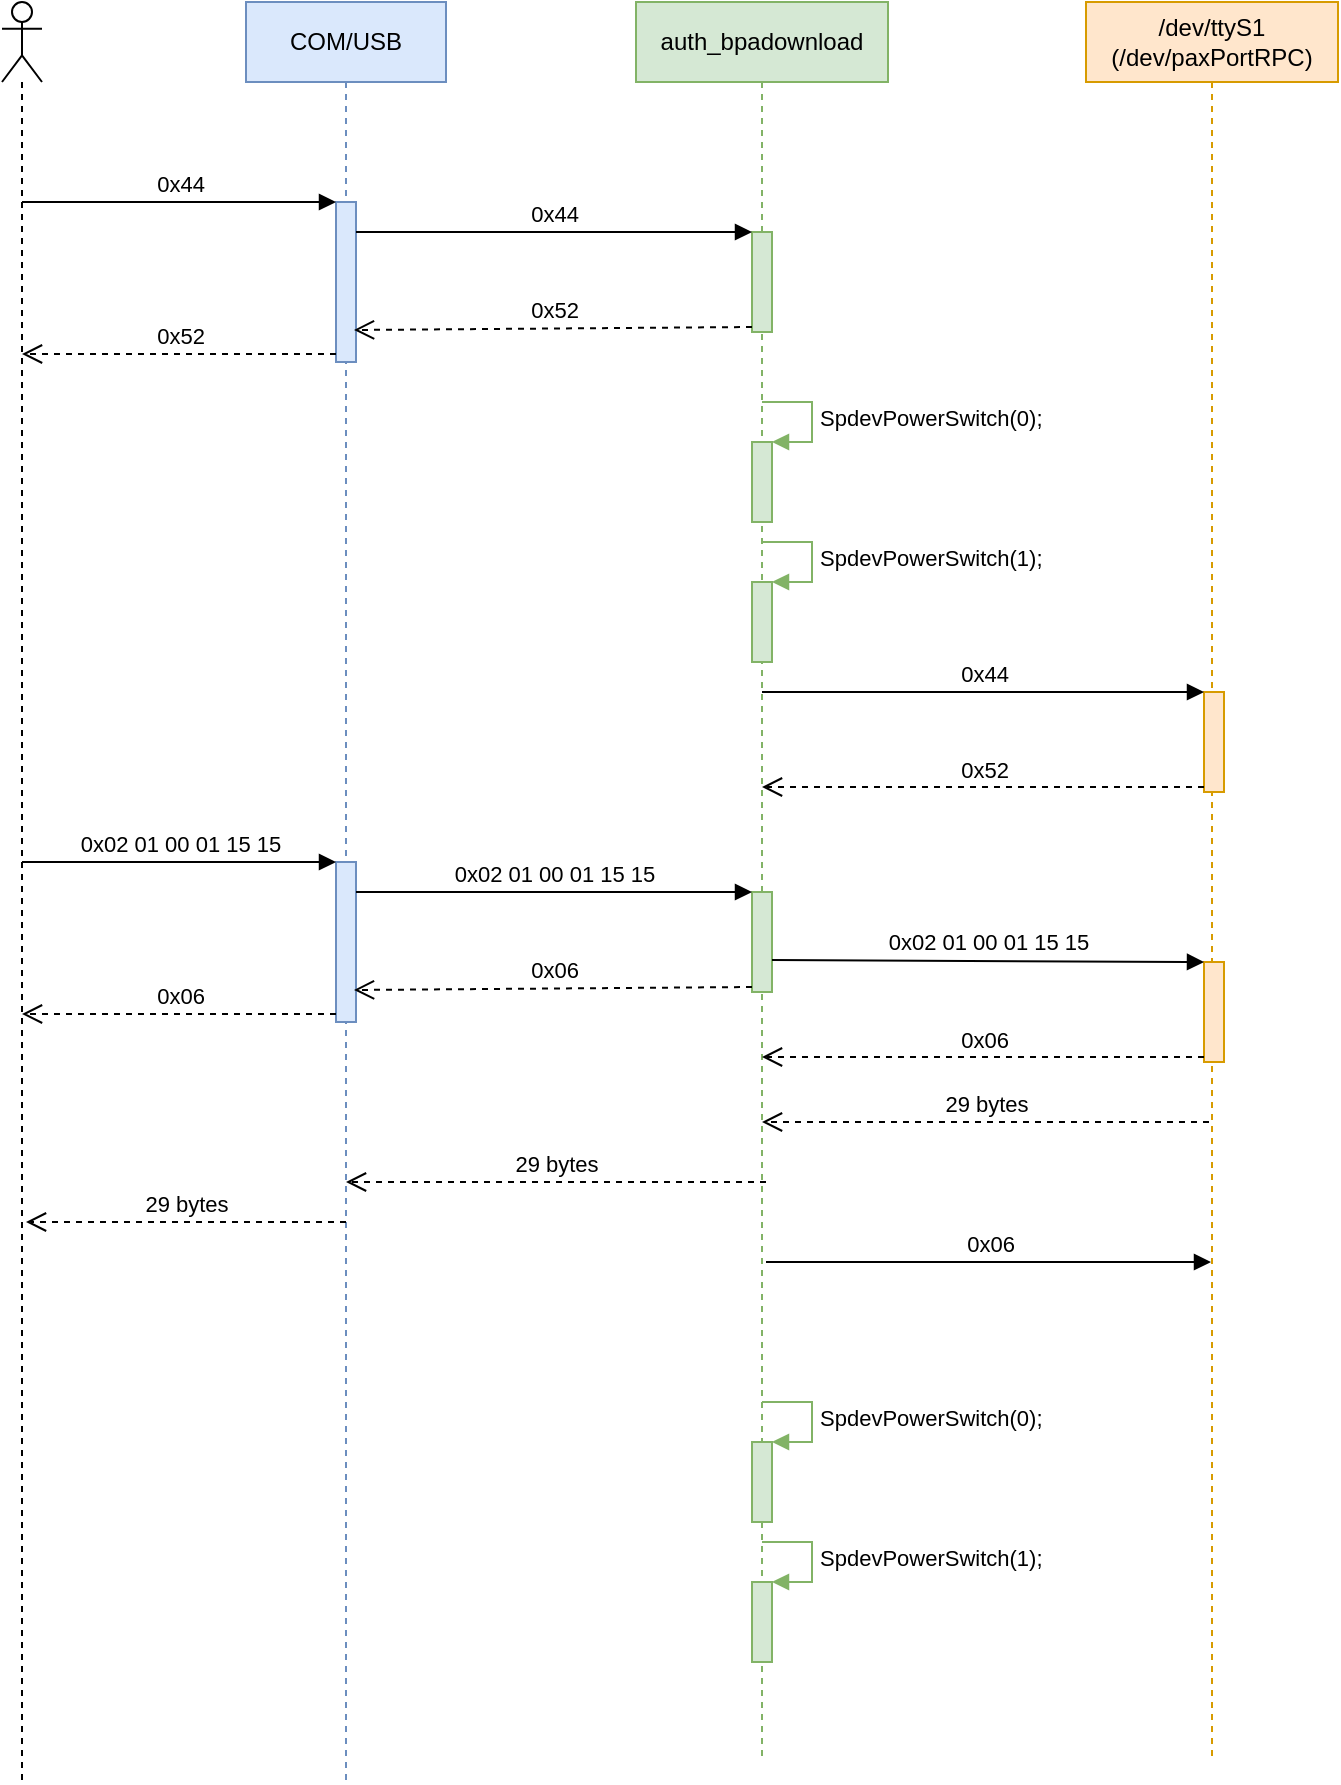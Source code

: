 <mxfile version="13.6.2" type="device" pages="5"><diagram name="Auth" id="pvp7dqelR17-9FhGik94"><mxGraphModel dx="1086" dy="806" grid="1" gridSize="10" guides="1" tooltips="1" connect="1" arrows="1" fold="1" page="1" pageScale="1" pageWidth="827" pageHeight="1169" math="0" shadow="0"><root><mxCell id="3WFDspglQoOj4GUrQOne-0"/><mxCell id="3WFDspglQoOj4GUrQOne-1" parent="3WFDspglQoOj4GUrQOne-0"/><mxCell id="3WFDspglQoOj4GUrQOne-2" value="" style="shape=umlLifeline;participant=umlActor;perimeter=lifelinePerimeter;whiteSpace=wrap;html=1;container=1;collapsible=0;recursiveResize=0;verticalAlign=top;spacingTop=36;outlineConnect=0;" parent="3WFDspglQoOj4GUrQOne-1" vertex="1"><mxGeometry x="98" y="190" width="20" height="890" as="geometry"/></mxCell><mxCell id="3WFDspglQoOj4GUrQOne-3" value="COM/USB" style="shape=umlLifeline;perimeter=lifelinePerimeter;whiteSpace=wrap;html=1;container=1;collapsible=0;recursiveResize=0;outlineConnect=0;fillColor=#dae8fc;strokeColor=#6c8ebf;" parent="3WFDspglQoOj4GUrQOne-1" vertex="1"><mxGeometry x="220" y="190" width="100" height="890" as="geometry"/></mxCell><mxCell id="3WFDspglQoOj4GUrQOne-4" value="" style="html=1;points=[];perimeter=orthogonalPerimeter;fillColor=#dae8fc;strokeColor=#6c8ebf;" parent="3WFDspglQoOj4GUrQOne-3" vertex="1"><mxGeometry x="45" y="100" width="10" height="80" as="geometry"/></mxCell><mxCell id="3WFDspglQoOj4GUrQOne-5" value="auth_bpadownload" style="shape=umlLifeline;perimeter=lifelinePerimeter;whiteSpace=wrap;html=1;container=1;collapsible=0;recursiveResize=0;outlineConnect=0;fillColor=#d5e8d4;strokeColor=#82b366;" parent="3WFDspglQoOj4GUrQOne-1" vertex="1"><mxGeometry x="415" y="190" width="126" height="880" as="geometry"/></mxCell><mxCell id="3WFDspglQoOj4GUrQOne-6" value="" style="html=1;points=[];perimeter=orthogonalPerimeter;fillColor=#d5e8d4;strokeColor=#82b366;" parent="3WFDspglQoOj4GUrQOne-5" vertex="1"><mxGeometry x="58" y="115" width="10" height="50" as="geometry"/></mxCell><mxCell id="3WFDspglQoOj4GUrQOne-7" value="" style="html=1;points=[];perimeter=orthogonalPerimeter;fillColor=#d5e8d4;strokeColor=#82b366;" parent="3WFDspglQoOj4GUrQOne-5" vertex="1"><mxGeometry x="58" y="220" width="10" height="40" as="geometry"/></mxCell><mxCell id="3WFDspglQoOj4GUrQOne-8" value="SpdevPowerSwitch(0);" style="edgeStyle=orthogonalEdgeStyle;html=1;align=left;spacingLeft=2;endArrow=block;rounded=0;entryX=1;entryY=0;fillColor=#d5e8d4;strokeColor=#82b366;" parent="3WFDspglQoOj4GUrQOne-5" target="3WFDspglQoOj4GUrQOne-7" edge="1"><mxGeometry relative="1" as="geometry"><mxPoint x="63" y="200" as="sourcePoint"/><Array as="points"><mxPoint x="88" y="200"/></Array></mxGeometry></mxCell><mxCell id="3WFDspglQoOj4GUrQOne-9" value="" style="html=1;points=[];perimeter=orthogonalPerimeter;fillColor=#d5e8d4;strokeColor=#82b366;" parent="3WFDspglQoOj4GUrQOne-5" vertex="1"><mxGeometry x="58" y="290" width="10" height="40" as="geometry"/></mxCell><mxCell id="3WFDspglQoOj4GUrQOne-10" value="SpdevPowerSwitch(1);" style="edgeStyle=orthogonalEdgeStyle;html=1;align=left;spacingLeft=2;endArrow=block;rounded=0;entryX=1;entryY=0;fillColor=#d5e8d4;strokeColor=#82b366;" parent="3WFDspglQoOj4GUrQOne-5" target="3WFDspglQoOj4GUrQOne-9" edge="1"><mxGeometry relative="1" as="geometry"><mxPoint x="63" y="270" as="sourcePoint"/><Array as="points"><mxPoint x="88" y="270"/></Array></mxGeometry></mxCell><mxCell id="3WFDspglQoOj4GUrQOne-11" value="" style="html=1;points=[];perimeter=orthogonalPerimeter;fillColor=#dae8fc;strokeColor=#6c8ebf;" parent="3WFDspglQoOj4GUrQOne-5" vertex="1"><mxGeometry x="-150" y="430" width="10" height="80" as="geometry"/></mxCell><mxCell id="3WFDspglQoOj4GUrQOne-12" value="" style="html=1;points=[];perimeter=orthogonalPerimeter;fillColor=#d5e8d4;strokeColor=#82b366;" parent="3WFDspglQoOj4GUrQOne-5" vertex="1"><mxGeometry x="58" y="445" width="10" height="50" as="geometry"/></mxCell><mxCell id="3WFDspglQoOj4GUrQOne-13" value="0x02 01 00 01 15 15" style="html=1;verticalAlign=bottom;endArrow=block;entryX=0;entryY=0;exitX=1;exitY=0.188;exitDx=0;exitDy=0;exitPerimeter=0;" parent="3WFDspglQoOj4GUrQOne-5" source="3WFDspglQoOj4GUrQOne-11" target="3WFDspglQoOj4GUrQOne-12" edge="1"><mxGeometry relative="1" as="geometry"><mxPoint x="-34" y="445" as="sourcePoint"/></mxGeometry></mxCell><mxCell id="3WFDspglQoOj4GUrQOne-14" value="0x06" style="html=1;verticalAlign=bottom;endArrow=open;dashed=1;endSize=8;exitX=0;exitY=0.95;entryX=0.9;entryY=0.8;entryDx=0;entryDy=0;entryPerimeter=0;" parent="3WFDspglQoOj4GUrQOne-5" source="3WFDspglQoOj4GUrQOne-12" target="3WFDspglQoOj4GUrQOne-11" edge="1"><mxGeometry relative="1" as="geometry"><mxPoint x="-30" y="494.04" as="targetPoint"/></mxGeometry></mxCell><mxCell id="3WFDspglQoOj4GUrQOne-32" value="" style="html=1;points=[];perimeter=orthogonalPerimeter;fillColor=#d5e8d4;strokeColor=#82b366;" parent="3WFDspglQoOj4GUrQOne-5" vertex="1"><mxGeometry x="58" y="720" width="10" height="40" as="geometry"/></mxCell><mxCell id="3WFDspglQoOj4GUrQOne-33" value="SpdevPowerSwitch(0);" style="edgeStyle=orthogonalEdgeStyle;html=1;align=left;spacingLeft=2;endArrow=block;rounded=0;entryX=1;entryY=0;fillColor=#d5e8d4;strokeColor=#82b366;" parent="3WFDspglQoOj4GUrQOne-5" target="3WFDspglQoOj4GUrQOne-32" edge="1"><mxGeometry relative="1" as="geometry"><mxPoint x="63" y="700" as="sourcePoint"/><Array as="points"><mxPoint x="88" y="700"/></Array></mxGeometry></mxCell><mxCell id="3WFDspglQoOj4GUrQOne-34" value="" style="html=1;points=[];perimeter=orthogonalPerimeter;fillColor=#d5e8d4;strokeColor=#82b366;" parent="3WFDspglQoOj4GUrQOne-5" vertex="1"><mxGeometry x="58" y="790" width="10" height="40" as="geometry"/></mxCell><mxCell id="3WFDspglQoOj4GUrQOne-35" value="SpdevPowerSwitch(1);" style="edgeStyle=orthogonalEdgeStyle;html=1;align=left;spacingLeft=2;endArrow=block;rounded=0;entryX=1;entryY=0;fillColor=#d5e8d4;strokeColor=#82b366;" parent="3WFDspglQoOj4GUrQOne-5" target="3WFDspglQoOj4GUrQOne-34" edge="1"><mxGeometry relative="1" as="geometry"><mxPoint x="63" y="770" as="sourcePoint"/><Array as="points"><mxPoint x="88" y="770"/></Array></mxGeometry></mxCell><mxCell id="3WFDspglQoOj4GUrQOne-15" value="/dev/ttyS1&lt;br&gt;(/dev/paxPortRPC)" style="shape=umlLifeline;perimeter=lifelinePerimeter;whiteSpace=wrap;html=1;container=1;collapsible=0;recursiveResize=0;outlineConnect=0;fillColor=#ffe6cc;strokeColor=#d79b00;" parent="3WFDspglQoOj4GUrQOne-1" vertex="1"><mxGeometry x="640" y="190" width="126" height="880" as="geometry"/></mxCell><mxCell id="3WFDspglQoOj4GUrQOne-16" value="" style="html=1;points=[];perimeter=orthogonalPerimeter;fillColor=#ffe6cc;strokeColor=#d79b00;" parent="3WFDspglQoOj4GUrQOne-15" vertex="1"><mxGeometry x="59" y="345" width="10" height="50" as="geometry"/></mxCell><mxCell id="3WFDspglQoOj4GUrQOne-17" value="" style="html=1;points=[];perimeter=orthogonalPerimeter;fillColor=#ffe6cc;strokeColor=#d79b00;" parent="3WFDspglQoOj4GUrQOne-15" vertex="1"><mxGeometry x="59" y="480" width="10" height="50" as="geometry"/></mxCell><mxCell id="3WFDspglQoOj4GUrQOne-18" value="0x44" style="html=1;verticalAlign=bottom;endArrow=block;entryX=0;entryY=0;" parent="3WFDspglQoOj4GUrQOne-1" source="3WFDspglQoOj4GUrQOne-2" target="3WFDspglQoOj4GUrQOne-4" edge="1"><mxGeometry relative="1" as="geometry"><mxPoint x="193" y="290" as="sourcePoint"/></mxGeometry></mxCell><mxCell id="3WFDspglQoOj4GUrQOne-19" value="0x52" style="html=1;verticalAlign=bottom;endArrow=open;dashed=1;endSize=8;exitX=0;exitY=0.95;" parent="3WFDspglQoOj4GUrQOne-1" source="3WFDspglQoOj4GUrQOne-4" target="3WFDspglQoOj4GUrQOne-2" edge="1"><mxGeometry relative="1" as="geometry"><mxPoint x="193" y="366" as="targetPoint"/></mxGeometry></mxCell><mxCell id="3WFDspglQoOj4GUrQOne-20" value="0x44" style="html=1;verticalAlign=bottom;endArrow=block;entryX=0;entryY=0;exitX=1;exitY=0.188;exitDx=0;exitDy=0;exitPerimeter=0;" parent="3WFDspglQoOj4GUrQOne-1" source="3WFDspglQoOj4GUrQOne-4" target="3WFDspglQoOj4GUrQOne-6" edge="1"><mxGeometry relative="1" as="geometry"><mxPoint x="381" y="305" as="sourcePoint"/></mxGeometry></mxCell><mxCell id="3WFDspglQoOj4GUrQOne-21" value="0x52" style="html=1;verticalAlign=bottom;endArrow=open;dashed=1;endSize=8;exitX=0;exitY=0.95;entryX=0.9;entryY=0.8;entryDx=0;entryDy=0;entryPerimeter=0;" parent="3WFDspglQoOj4GUrQOne-1" source="3WFDspglQoOj4GUrQOne-6" target="3WFDspglQoOj4GUrQOne-4" edge="1"><mxGeometry relative="1" as="geometry"><mxPoint x="385" y="354.04" as="targetPoint"/></mxGeometry></mxCell><mxCell id="3WFDspglQoOj4GUrQOne-22" value="0x44" style="html=1;verticalAlign=bottom;endArrow=block;entryX=0;entryY=0;" parent="3WFDspglQoOj4GUrQOne-1" source="3WFDspglQoOj4GUrQOne-5" target="3WFDspglQoOj4GUrQOne-16" edge="1"><mxGeometry relative="1" as="geometry"><mxPoint x="501" y="535.04" as="sourcePoint"/></mxGeometry></mxCell><mxCell id="3WFDspglQoOj4GUrQOne-23" value="0x52" style="html=1;verticalAlign=bottom;endArrow=open;dashed=1;endSize=8;exitX=0;exitY=0.95;" parent="3WFDspglQoOj4GUrQOne-1" source="3WFDspglQoOj4GUrQOne-16" target="3WFDspglQoOj4GUrQOne-5" edge="1"><mxGeometry relative="1" as="geometry"><mxPoint x="500" y="584" as="targetPoint"/></mxGeometry></mxCell><mxCell id="3WFDspglQoOj4GUrQOne-24" value="0x02 01 00 01 15 15" style="html=1;verticalAlign=bottom;endArrow=block;entryX=0;entryY=0;" parent="3WFDspglQoOj4GUrQOne-1" source="3WFDspglQoOj4GUrQOne-2" target="3WFDspglQoOj4GUrQOne-11" edge="1"><mxGeometry relative="1" as="geometry"><mxPoint x="129.324" y="620" as="sourcePoint"/></mxGeometry></mxCell><mxCell id="3WFDspglQoOj4GUrQOne-25" value="0x06" style="html=1;verticalAlign=bottom;endArrow=open;dashed=1;endSize=8;exitX=0;exitY=0.95;" parent="3WFDspglQoOj4GUrQOne-1" source="3WFDspglQoOj4GUrQOne-11" target="3WFDspglQoOj4GUrQOne-2" edge="1"><mxGeometry relative="1" as="geometry"><mxPoint x="129.324" y="696.0" as="targetPoint"/></mxGeometry></mxCell><mxCell id="3WFDspglQoOj4GUrQOne-26" value="0x02 01 00 01 15 15" style="html=1;verticalAlign=bottom;endArrow=block;entryX=0;entryY=0;exitX=1;exitY=0.68;exitDx=0;exitDy=0;exitPerimeter=0;" parent="3WFDspglQoOj4GUrQOne-1" source="3WFDspglQoOj4GUrQOne-12" target="3WFDspglQoOj4GUrQOne-17" edge="1"><mxGeometry relative="1" as="geometry"><mxPoint x="501" y="670.04" as="sourcePoint"/></mxGeometry></mxCell><mxCell id="3WFDspglQoOj4GUrQOne-27" value="0x06" style="html=1;verticalAlign=bottom;endArrow=open;dashed=1;endSize=8;exitX=0;exitY=0.95;" parent="3WFDspglQoOj4GUrQOne-1" source="3WFDspglQoOj4GUrQOne-17" target="3WFDspglQoOj4GUrQOne-5" edge="1"><mxGeometry relative="1" as="geometry"><mxPoint x="500" y="719" as="targetPoint"/></mxGeometry></mxCell><mxCell id="3WFDspglQoOj4GUrQOne-28" value="29 bytes" style="html=1;verticalAlign=bottom;endArrow=open;dashed=1;endSize=8;exitX=0;exitY=0.95;" parent="3WFDspglQoOj4GUrQOne-1" target="3WFDspglQoOj4GUrQOne-5" edge="1"><mxGeometry relative="1" as="geometry"><mxPoint x="480" y="750" as="targetPoint"/><mxPoint x="701.5" y="750" as="sourcePoint"/></mxGeometry></mxCell><mxCell id="3WFDspglQoOj4GUrQOne-29" value="29 bytes" style="html=1;verticalAlign=bottom;endArrow=open;dashed=1;endSize=8;" parent="3WFDspglQoOj4GUrQOne-1" edge="1"><mxGeometry relative="1" as="geometry"><mxPoint x="270" y="780" as="targetPoint"/><mxPoint x="480" y="780" as="sourcePoint"/></mxGeometry></mxCell><mxCell id="3WFDspglQoOj4GUrQOne-30" value="29 bytes" style="html=1;verticalAlign=bottom;endArrow=open;dashed=1;endSize=8;" parent="3WFDspglQoOj4GUrQOne-1" edge="1"><mxGeometry relative="1" as="geometry"><mxPoint x="110" y="800" as="targetPoint"/><mxPoint x="270" y="800" as="sourcePoint"/></mxGeometry></mxCell><mxCell id="3WFDspglQoOj4GUrQOne-31" value="0x06" style="html=1;verticalAlign=bottom;endArrow=block;exitX=1;exitY=0.68;exitDx=0;exitDy=0;exitPerimeter=0;" parent="3WFDspglQoOj4GUrQOne-1" target="3WFDspglQoOj4GUrQOne-15" edge="1"><mxGeometry relative="1" as="geometry"><mxPoint x="480" y="820" as="sourcePoint"/><mxPoint x="696" y="821" as="targetPoint"/></mxGeometry></mxCell></root></mxGraphModel></diagram><diagram id="-O2EdpV2gjtFzXtXLA7K" name="pedGetPinBlock"><mxGraphModel dx="4344" dy="3224" grid="1" gridSize="10" guides="1" tooltips="1" connect="1" arrows="1" fold="1" page="1" pageScale="1" pageWidth="827" pageHeight="1169" math="0" shadow="0"><root><mxCell id="LLhnEDAGASMZJ1MMa2el-0"/><mxCell id="LLhnEDAGASMZJ1MMa2el-1" parent="LLhnEDAGASMZJ1MMa2el-0"/><mxCell id="H4w26_hC2BZmFqmcvS9s-0" value="" style="shape=umlLifeline;participant=umlActor;perimeter=lifelinePerimeter;whiteSpace=wrap;html=1;container=1;collapsible=0;recursiveResize=0;verticalAlign=top;spacingTop=36;outlineConnect=0;" parent="LLhnEDAGASMZJ1MMa2el-1" vertex="1"><mxGeometry x="70" y="375" width="20" height="765" as="geometry"/></mxCell><mxCell id="H4w26_hC2BZmFqmcvS9s-1" value="com/pax/api/PedManager.java&lt;br&gt;在PosApi的jar包中&amp;nbsp;" style="shape=umlLifeline;perimeter=lifelinePerimeter;whiteSpace=wrap;html=1;container=1;collapsible=0;recursiveResize=0;outlineConnect=0;" parent="LLhnEDAGASMZJ1MMa2el-1" vertex="1"><mxGeometry x="190" y="370" width="170" height="770" as="geometry"/></mxCell><mxCell id="H4w26_hC2BZmFqmcvS9s-2" value="" style="html=1;points=[];perimeter=orthogonalPerimeter;" parent="H4w26_hC2BZmFqmcvS9s-1" vertex="1"><mxGeometry x="80" y="90" width="10" height="640" as="geometry"/></mxCell><mxCell id="H4w26_hC2BZmFqmcvS9s-3" value="mPedManager.pedGetPinBlock()" style="html=1;verticalAlign=bottom;endArrow=block;entryX=0;entryY=0;" parent="LLhnEDAGASMZJ1MMa2el-1" source="H4w26_hC2BZmFqmcvS9s-0" target="H4w26_hC2BZmFqmcvS9s-2" edge="1"><mxGeometry relative="1" as="geometry"><mxPoint x="200" y="500" as="sourcePoint"/></mxGeometry></mxCell><mxCell id="H4w26_hC2BZmFqmcvS9s-4" value="return" style="html=1;verticalAlign=bottom;endArrow=open;dashed=1;endSize=8;exitX=0;exitY=0.95;" parent="LLhnEDAGASMZJ1MMa2el-1" source="H4w26_hC2BZmFqmcvS9s-2" target="H4w26_hC2BZmFqmcvS9s-0" edge="1"><mxGeometry relative="1" as="geometry"><mxPoint x="200" y="576" as="targetPoint"/></mxGeometry></mxCell><mxCell id="H4w26_hC2BZmFqmcvS9s-5" value="paxdroid/packages/PaxOsManager/&lt;br&gt;src/pax/util/OsPaxApi.java" style="shape=umlLifeline;perimeter=lifelinePerimeter;whiteSpace=wrap;html=1;container=1;collapsible=0;recursiveResize=0;outlineConnect=0;" parent="LLhnEDAGASMZJ1MMa2el-1" vertex="1"><mxGeometry x="380" y="370" width="230" height="770" as="geometry"/></mxCell><mxCell id="H4w26_hC2BZmFqmcvS9s-6" value="" style="html=1;points=[];perimeter=orthogonalPerimeter;" parent="H4w26_hC2BZmFqmcvS9s-5" vertex="1"><mxGeometry x="110" y="120" width="10" height="590" as="geometry"/></mxCell><mxCell id="H4w26_hC2BZmFqmcvS9s-7" value="OsPaxApi.PedGetPinBlock()" style="html=1;verticalAlign=bottom;endArrow=block;entryX=0;entryY=0;" parent="LLhnEDAGASMZJ1MMa2el-1" source="H4w26_hC2BZmFqmcvS9s-2" target="H4w26_hC2BZmFqmcvS9s-6" edge="1"><mxGeometry relative="1" as="geometry"><mxPoint x="280" y="490" as="sourcePoint"/></mxGeometry></mxCell><mxCell id="H4w26_hC2BZmFqmcvS9s-8" value="return" style="html=1;verticalAlign=bottom;endArrow=open;dashed=1;endSize=8;exitX=0;exitY=0.95;" parent="LLhnEDAGASMZJ1MMa2el-1" source="H4w26_hC2BZmFqmcvS9s-6" edge="1"><mxGeometry relative="1" as="geometry"><mxPoint x="279" y="1050" as="targetPoint"/></mxGeometry></mxCell><mxCell id="H4w26_hC2BZmFqmcvS9s-9" value="paxdroid/external/pax/&lt;br&gt;jni/pax_util_OsPaxApi.c" style="shape=umlLifeline;perimeter=lifelinePerimeter;whiteSpace=wrap;html=1;container=1;collapsible=0;recursiveResize=0;outlineConnect=0;" parent="LLhnEDAGASMZJ1MMa2el-1" vertex="1"><mxGeometry x="660" y="370" width="160" height="760" as="geometry"/></mxCell><mxCell id="H4w26_hC2BZmFqmcvS9s-10" value="" style="html=1;points=[];perimeter=orthogonalPerimeter;" parent="H4w26_hC2BZmFqmcvS9s-9" vertex="1"><mxGeometry x="75" y="140" width="10" height="550" as="geometry"/></mxCell><mxCell id="H4w26_hC2BZmFqmcvS9s-11" value="Java_pax_util_OsPaxApi_PedGetPinBlock()" style="html=1;verticalAlign=bottom;endArrow=block;entryX=0;entryY=0;exitX=0.957;exitY=0.033;exitDx=0;exitDy=0;exitPerimeter=0;" parent="LLhnEDAGASMZJ1MMa2el-1" source="H4w26_hC2BZmFqmcvS9s-6" target="H4w26_hC2BZmFqmcvS9s-10" edge="1"><mxGeometry relative="1" as="geometry"><mxPoint x="675" y="585" as="sourcePoint"/></mxGeometry></mxCell><mxCell id="H4w26_hC2BZmFqmcvS9s-12" value="return" style="html=1;verticalAlign=bottom;endArrow=open;dashed=1;endSize=8;exitX=0;exitY=0.95;" parent="LLhnEDAGASMZJ1MMa2el-1" source="H4w26_hC2BZmFqmcvS9s-10" target="H4w26_hC2BZmFqmcvS9s-6" edge="1"><mxGeometry relative="1" as="geometry"><mxPoint x="500" y="1032" as="targetPoint"/></mxGeometry></mxCell><mxCell id="H4w26_hC2BZmFqmcvS9s-13" value="paxdroid/external/pax/&lt;br&gt;lib/libpaxapiclient/paxapiclient_ped.cpp" style="shape=umlLifeline;perimeter=lifelinePerimeter;whiteSpace=wrap;html=1;container=1;collapsible=0;recursiveResize=0;outlineConnect=0;" parent="LLhnEDAGASMZJ1MMa2el-1" vertex="1"><mxGeometry x="850" y="370" width="240" height="760" as="geometry"/></mxCell><mxCell id="H4w26_hC2BZmFqmcvS9s-14" value="" style="html=1;points=[];perimeter=orthogonalPerimeter;" parent="H4w26_hC2BZmFqmcvS9s-13" vertex="1"><mxGeometry x="115" y="160" width="10" height="520" as="geometry"/></mxCell><mxCell id="H4w26_hC2BZmFqmcvS9s-15" value="pax_PedGetPinBlock()" style="html=1;verticalAlign=bottom;endArrow=block;entryX=0;entryY=0;" parent="LLhnEDAGASMZJ1MMa2el-1" source="H4w26_hC2BZmFqmcvS9s-10" target="H4w26_hC2BZmFqmcvS9s-14" edge="1"><mxGeometry relative="1" as="geometry"><mxPoint x="895" y="585" as="sourcePoint"/></mxGeometry></mxCell><mxCell id="H4w26_hC2BZmFqmcvS9s-16" value="return" style="html=1;verticalAlign=bottom;endArrow=open;dashed=1;endSize=8;exitX=0;exitY=0.95;" parent="LLhnEDAGASMZJ1MMa2el-1" source="H4w26_hC2BZmFqmcvS9s-14" target="H4w26_hC2BZmFqmcvS9s-10" edge="1"><mxGeometry relative="1" as="geometry"><mxPoint x="895" y="661" as="targetPoint"/></mxGeometry></mxCell><mxCell id="H4w26_hC2BZmFqmcvS9s-17" value="paxdroid/external/pax/&lt;br&gt;lib/libpaxapisvr/paxapibaseservice.cpp" style="shape=umlLifeline;perimeter=lifelinePerimeter;whiteSpace=wrap;html=1;container=1;collapsible=0;recursiveResize=0;outlineConnect=0;" parent="LLhnEDAGASMZJ1MMa2el-1" vertex="1"><mxGeometry x="1170" y="370" width="210" height="760" as="geometry"/></mxCell><mxCell id="H4w26_hC2BZmFqmcvS9s-18" value="" style="html=1;points=[];perimeter=orthogonalPerimeter;" parent="H4w26_hC2BZmFqmcvS9s-17" vertex="1"><mxGeometry x="101" y="180" width="10" height="480" as="geometry"/></mxCell><mxCell id="H4w26_hC2BZmFqmcvS9s-19" value="SVR_TRANSACT(TRANSACTION_PedGetPinBlock);&lt;br&gt;调用的函数在&lt;br&gt;static PaxFun func[TRANSACTION_FUNC_MAX]&lt;br&gt;中注册" style="html=1;verticalAlign=bottom;endArrow=block;entryX=0;entryY=0;align=left;" parent="LLhnEDAGASMZJ1MMa2el-1" source="H4w26_hC2BZmFqmcvS9s-14" target="H4w26_hC2BZmFqmcvS9s-18" edge="1"><mxGeometry x="-0.899" y="5" relative="1" as="geometry"><mxPoint x="1161" y="580" as="sourcePoint"/><mxPoint as="offset"/></mxGeometry></mxCell><mxCell id="H4w26_hC2BZmFqmcvS9s-20" value="return" style="html=1;verticalAlign=bottom;endArrow=open;dashed=1;endSize=8;exitX=0;exitY=0.95;entryX=1.152;entryY=0.916;entryDx=0;entryDy=0;entryPerimeter=0;" parent="LLhnEDAGASMZJ1MMa2el-1" source="H4w26_hC2BZmFqmcvS9s-18" target="H4w26_hC2BZmFqmcvS9s-14" edge="1"><mxGeometry relative="1" as="geometry"><mxPoint x="1161" y="656" as="targetPoint"/></mxGeometry></mxCell><mxCell id="H4w26_hC2BZmFqmcvS9s-21" value="paxdroid/external/pax/&lt;br&gt;lib/libpaxapisvr/funcImpl_Ped.h" style="shape=umlLifeline;perimeter=lifelinePerimeter;whiteSpace=wrap;html=1;container=1;collapsible=0;recursiveResize=0;outlineConnect=0;" parent="LLhnEDAGASMZJ1MMa2el-1" vertex="1"><mxGeometry x="1430" y="370" width="200" height="760" as="geometry"/></mxCell><mxCell id="H4w26_hC2BZmFqmcvS9s-25" value="" style="html=1;points=[];perimeter=orthogonalPerimeter;" parent="H4w26_hC2BZmFqmcvS9s-21" vertex="1"><mxGeometry x="95" y="200" width="10" height="420" as="geometry"/></mxCell><mxCell id="H4w26_hC2BZmFqmcvS9s-26" value="FUNC_START(PedGetPinBlock)" style="html=1;verticalAlign=bottom;endArrow=block;entryX=0;entryY=0;align=left;exitX=1.029;exitY=0.043;exitDx=0;exitDy=0;exitPerimeter=0;" parent="LLhnEDAGASMZJ1MMa2el-1" source="H4w26_hC2BZmFqmcvS9s-18" target="H4w26_hC2BZmFqmcvS9s-25" edge="1"><mxGeometry x="-0.608" relative="1" as="geometry"><mxPoint x="1455" y="585" as="sourcePoint"/><mxPoint as="offset"/></mxGeometry></mxCell><mxCell id="H4w26_hC2BZmFqmcvS9s-27" value="return" style="html=1;verticalAlign=bottom;endArrow=open;dashed=1;endSize=8;exitX=0;exitY=0.95;align=left;entryX=0.914;entryY=0.872;entryDx=0;entryDy=0;entryPerimeter=0;" parent="LLhnEDAGASMZJ1MMa2el-1" source="H4w26_hC2BZmFqmcvS9s-25" target="H4w26_hC2BZmFqmcvS9s-18" edge="1"><mxGeometry relative="1" as="geometry"><mxPoint x="1455" y="661" as="targetPoint"/></mxGeometry></mxCell><mxCell id="H4w26_hC2BZmFqmcvS9s-28" value="paxdroid/external/pax/&lt;br&gt;lib/libpaxapisvr/ped/pedsp.cpp" style="shape=umlLifeline;perimeter=lifelinePerimeter;whiteSpace=wrap;html=1;container=1;collapsible=0;recursiveResize=0;outlineConnect=0;" parent="LLhnEDAGASMZJ1MMa2el-1" vertex="1"><mxGeometry x="1850" y="370" width="176" height="760" as="geometry"/></mxCell><mxCell id="H4w26_hC2BZmFqmcvS9s-29" value="" style="html=1;points=[];perimeter=orthogonalPerimeter;" parent="H4w26_hC2BZmFqmcvS9s-28" vertex="1"><mxGeometry x="83" y="210" width="10" height="400" as="geometry"/></mxCell><mxCell id="H4w26_hC2BZmFqmcvS9s-30" value="pedFuncPtrs.PedGetPinBlock()&lt;br&gt;在void initPedDevFuncsSP(PedDevFuncPtrs *pedDevFuncs)中初始化" style="html=1;verticalAlign=bottom;endArrow=block;entryX=0;entryY=0;align=left;" parent="LLhnEDAGASMZJ1MMa2el-1" target="H4w26_hC2BZmFqmcvS9s-29" edge="1"><mxGeometry x="-0.872" y="1" relative="1" as="geometry"><mxPoint x="1534" y="580" as="sourcePoint"/><mxPoint as="offset"/></mxGeometry></mxCell><mxCell id="H4w26_hC2BZmFqmcvS9s-31" value="return" style="html=1;verticalAlign=bottom;endArrow=open;dashed=1;endSize=8;exitX=0;exitY=0.95;align=left;" parent="LLhnEDAGASMZJ1MMa2el-1" source="H4w26_hC2BZmFqmcvS9s-29" target="H4w26_hC2BZmFqmcvS9s-25" edge="1"><mxGeometry relative="1" as="geometry"><mxPoint x="1610" y="681" as="targetPoint"/></mxGeometry></mxCell><mxCell id="H4w26_hC2BZmFqmcvS9s-32" value="paxdroid/external/pax/&lt;br&gt;lib/libpaxapisvr/ped/pedsp.cpp" style="shape=umlLifeline;perimeter=lifelinePerimeter;whiteSpace=wrap;html=1;container=1;collapsible=0;recursiveResize=0;outlineConnect=0;" parent="LLhnEDAGASMZJ1MMa2el-1" vertex="1"><mxGeometry x="2050" y="370" width="210" height="760" as="geometry"/></mxCell><mxCell id="H4w26_hC2BZmFqmcvS9s-33" value="" style="html=1;points=[];perimeter=orthogonalPerimeter;" parent="H4w26_hC2BZmFqmcvS9s-32" vertex="1"><mxGeometry x="100" y="220" width="10" height="370" as="geometry"/></mxCell><mxCell id="H4w26_hC2BZmFqmcvS9s-34" value="sp_PedGetPinBlock()" style="html=1;verticalAlign=bottom;endArrow=block;entryX=0;entryY=0;align=left;exitX=1.041;exitY=0.029;exitDx=0;exitDy=0;exitPerimeter=0;" parent="LLhnEDAGASMZJ1MMa2el-1" source="H4w26_hC2BZmFqmcvS9s-29" target="H4w26_hC2BZmFqmcvS9s-33" edge="1"><mxGeometry x="-0.446" relative="1" as="geometry"><mxPoint x="2150" y="612.5" as="sourcePoint"/><mxPoint as="offset"/></mxGeometry></mxCell><mxCell id="H4w26_hC2BZmFqmcvS9s-35" value="return" style="html=1;verticalAlign=bottom;endArrow=open;dashed=1;endSize=8;exitX=0;exitY=0.95;align=left;entryX=0.943;entryY=0.905;entryDx=0;entryDy=0;entryPerimeter=0;" parent="LLhnEDAGASMZJ1MMa2el-1" source="H4w26_hC2BZmFqmcvS9s-33" target="H4w26_hC2BZmFqmcvS9s-29" edge="1"><mxGeometry relative="1" as="geometry"><mxPoint x="2150" y="688.5" as="targetPoint"/></mxGeometry></mxCell><mxCell id="H4w26_hC2BZmFqmcvS9s-36" value="paxdroid/external/pax&lt;br&gt;lib/libspdev/spdevapi_Ped_Fun.c" style="shape=umlLifeline;perimeter=lifelinePerimeter;whiteSpace=wrap;html=1;container=1;collapsible=0;recursiveResize=0;outlineConnect=0;" parent="LLhnEDAGASMZJ1MMa2el-1" vertex="1"><mxGeometry x="2290" y="370" width="210" height="760" as="geometry"/></mxCell><mxCell id="H4w26_hC2BZmFqmcvS9s-37" value="" style="html=1;points=[];perimeter=orthogonalPerimeter;" parent="H4w26_hC2BZmFqmcvS9s-36" vertex="1"><mxGeometry x="100" y="230" width="10" height="340" as="geometry"/></mxCell><mxCell id="H4w26_hC2BZmFqmcvS9s-40" value="" style="html=1;points=[];perimeter=orthogonalPerimeter;" parent="H4w26_hC2BZmFqmcvS9s-36" vertex="1"><mxGeometry x="106" y="260" width="10" height="40" as="geometry"/></mxCell><mxCell id="H4w26_hC2BZmFqmcvS9s-41" value="ret = SpdevWriteMsg(&amp;amp;msgTx);" style="edgeStyle=orthogonalEdgeStyle;html=1;align=left;spacingLeft=2;endArrow=block;rounded=0;entryX=1;entryY=0;" parent="H4w26_hC2BZmFqmcvS9s-36" target="H4w26_hC2BZmFqmcvS9s-40" edge="1"><mxGeometry relative="1" as="geometry"><mxPoint x="111" y="240" as="sourcePoint"/><Array as="points"><mxPoint x="136" y="240"/></Array></mxGeometry></mxCell><mxCell id="H4w26_hC2BZmFqmcvS9s-42" value="" style="html=1;points=[];perimeter=orthogonalPerimeter;" parent="H4w26_hC2BZmFqmcvS9s-36" vertex="1"><mxGeometry x="105" y="337" width="10" height="40" as="geometry"/></mxCell><mxCell id="H4w26_hC2BZmFqmcvS9s-43" value="WaitMsgRet= SpdevWaitMsg1(&amp;amp;msgRx);" style="edgeStyle=orthogonalEdgeStyle;html=1;align=left;spacingLeft=2;endArrow=block;rounded=0;entryX=1;entryY=0;" parent="H4w26_hC2BZmFqmcvS9s-36" target="H4w26_hC2BZmFqmcvS9s-42" edge="1"><mxGeometry relative="1" as="geometry"><mxPoint x="110" y="317" as="sourcePoint"/><Array as="points"><mxPoint x="135" y="317"/></Array></mxGeometry></mxCell><mxCell id="H4w26_hC2BZmFqmcvS9s-38" value="Spdev_PedGetPinBlock()" style="html=1;verticalAlign=bottom;endArrow=block;entryX=0;entryY=0;align=left;" parent="LLhnEDAGASMZJ1MMa2el-1" target="H4w26_hC2BZmFqmcvS9s-37" edge="1"><mxGeometry x="-0.538" relative="1" as="geometry"><mxPoint x="2161" y="600" as="sourcePoint"/><mxPoint as="offset"/></mxGeometry></mxCell><mxCell id="H4w26_hC2BZmFqmcvS9s-39" value="return" style="html=1;verticalAlign=bottom;endArrow=open;dashed=1;endSize=8;exitX=0;exitY=0.95;align=left;entryX=1;entryY=0.9;entryDx=0;entryDy=0;entryPerimeter=0;" parent="LLhnEDAGASMZJ1MMa2el-1" source="H4w26_hC2BZmFqmcvS9s-37" target="H4w26_hC2BZmFqmcvS9s-33" edge="1"><mxGeometry relative="1" as="geometry"><mxPoint x="2420" y="696" as="targetPoint"/></mxGeometry></mxCell></root></mxGraphModel></diagram><diagram id="SsmH3MQbCsEuJj3smtI1" name="Touch"><mxGraphModel dx="1551" dy="1151" grid="1" gridSize="10" guides="1" tooltips="1" connect="1" arrows="1" fold="1" page="1" pageScale="1" pageWidth="827" pageHeight="1169" math="0" shadow="0"><root><mxCell id="rCVYCsgVqwf0gFE5mwBK-0"/><mxCell id="rCVYCsgVqwf0gFE5mwBK-1" parent="rCVYCsgVqwf0gFE5mwBK-0"/><mxCell id="rCVYCsgVqwf0gFE5mwBK-3" value="" style="shape=umlLifeline;participant=umlActor;perimeter=lifelinePerimeter;whiteSpace=wrap;html=1;container=1;collapsible=0;recursiveResize=0;verticalAlign=top;spacingTop=36;outlineConnect=0;" parent="rCVYCsgVqwf0gFE5mwBK-1" vertex="1"><mxGeometry x="90" y="240" width="20" height="1020" as="geometry"/></mxCell><mxCell id="rCVYCsgVqwf0gFE5mwBK-4" value="paxdroid/packages/PaxSPManager/&lt;br&gt;src/com/pax/daemon/ui/keyboard/KeyBoard.java" style="shape=umlLifeline;perimeter=lifelinePerimeter;whiteSpace=wrap;html=1;container=1;collapsible=0;recursiveResize=0;outlineConnect=0;" parent="rCVYCsgVqwf0gFE5mwBK-1" vertex="1"><mxGeometry x="220" y="240" width="280" height="1020" as="geometry"/></mxCell><mxCell id="rCVYCsgVqwf0gFE5mwBK-5" value="" style="html=1;points=[];perimeter=orthogonalPerimeter;fillColor=#dae8fc;strokeColor=#6c8ebf;" parent="rCVYCsgVqwf0gFE5mwBK-4" vertex="1"><mxGeometry x="135" y="80" width="10" height="170" as="geometry"/></mxCell><mxCell id="rCVYCsgVqwf0gFE5mwBK-6" value="pinBlockEnter()" style="html=1;verticalAlign=bottom;endArrow=block;entryX=0;entryY=0;fillColor=#dae8fc;strokeColor=#6c8ebf;" parent="rCVYCsgVqwf0gFE5mwBK-1" source="rCVYCsgVqwf0gFE5mwBK-3" target="rCVYCsgVqwf0gFE5mwBK-5" edge="1"><mxGeometry relative="1" as="geometry"><mxPoint x="285" y="320" as="sourcePoint"/></mxGeometry></mxCell><mxCell id="rCVYCsgVqwf0gFE5mwBK-7" value="return" style="html=1;verticalAlign=bottom;endArrow=open;dashed=1;endSize=8;exitX=0;exitY=0.95;fillColor=#dae8fc;strokeColor=#6c8ebf;" parent="rCVYCsgVqwf0gFE5mwBK-1" source="rCVYCsgVqwf0gFE5mwBK-5" target="rCVYCsgVqwf0gFE5mwBK-3" edge="1"><mxGeometry relative="1" as="geometry"><mxPoint x="285" y="396" as="targetPoint"/></mxGeometry></mxCell><mxCell id="rCVYCsgVqwf0gFE5mwBK-8" value="/dev/sp_capture" style="shape=umlLifeline;perimeter=lifelinePerimeter;whiteSpace=wrap;html=1;container=1;collapsible=0;recursiveResize=0;outlineConnect=0;" parent="rCVYCsgVqwf0gFE5mwBK-1" vertex="1"><mxGeometry x="540" y="240" width="100" height="1020" as="geometry"/></mxCell><mxCell id="rCVYCsgVqwf0gFE5mwBK-9" value="" style="html=1;points=[];perimeter=orthogonalPerimeter;fillColor=#dae8fc;strokeColor=#6c8ebf;" parent="rCVYCsgVqwf0gFE5mwBK-8" vertex="1"><mxGeometry x="45" y="100" width="10" height="140" as="geometry"/></mxCell><mxCell id="rCVYCsgVqwf0gFE5mwBK-11" value="return" style="html=1;verticalAlign=bottom;endArrow=open;dashed=1;endSize=8;exitX=0;exitY=0.95;fillColor=#dae8fc;strokeColor=#6c8ebf;" parent="rCVYCsgVqwf0gFE5mwBK-1" source="rCVYCsgVqwf0gFE5mwBK-9" target="rCVYCsgVqwf0gFE5mwBK-5" edge="1"><mxGeometry relative="1" as="geometry"><mxPoint x="515" y="396" as="targetPoint"/></mxGeometry></mxCell><mxCell id="rCVYCsgVqwf0gFE5mwBK-10" value="outputStream.write(1);" style="html=1;verticalAlign=bottom;endArrow=block;exitX=1.053;exitY=0.119;exitDx=0;exitDy=0;exitPerimeter=0;fillColor=#dae8fc;strokeColor=#6c8ebf;" parent="rCVYCsgVqwf0gFE5mwBK-1" source="rCVYCsgVqwf0gFE5mwBK-5" target="rCVYCsgVqwf0gFE5mwBK-9" edge="1"><mxGeometry relative="1" as="geometry"><mxPoint x="360" y="340" as="sourcePoint"/></mxGeometry></mxCell><mxCell id="rCVYCsgVqwf0gFE5mwBK-12" value="kernel-4.9/drivers/misc/pax/&lt;br&gt;sp_cat_tp/sp_cat_tp.c" style="shape=umlLifeline;perimeter=lifelinePerimeter;whiteSpace=wrap;html=1;container=1;collapsible=0;recursiveResize=0;outlineConnect=0;" parent="rCVYCsgVqwf0gFE5mwBK-1" vertex="1"><mxGeometry x="710" y="240" width="210" height="1020" as="geometry"/></mxCell><mxCell id="rCVYCsgVqwf0gFE5mwBK-13" value="" style="html=1;points=[];perimeter=orthogonalPerimeter;fillColor=#dae8fc;strokeColor=#6c8ebf;" parent="rCVYCsgVqwf0gFE5mwBK-12" vertex="1"><mxGeometry x="100" y="110" width="10" height="110" as="geometry"/></mxCell><mxCell id="rCVYCsgVqwf0gFE5mwBK-16" value="" style="html=1;points=[];perimeter=orthogonalPerimeter;fillColor=#dae8fc;strokeColor=#6c8ebf;" parent="rCVYCsgVqwf0gFE5mwBK-12" vertex="1"><mxGeometry x="105" y="150" width="10" height="40" as="geometry"/></mxCell><mxCell id="rCVYCsgVqwf0gFE5mwBK-17" value="sptoap_pdata.start_capture = start_capture;" style="edgeStyle=orthogonalEdgeStyle;html=1;align=left;spacingLeft=2;endArrow=block;rounded=0;entryX=1;entryY=0;fillColor=#dae8fc;strokeColor=#6c8ebf;" parent="rCVYCsgVqwf0gFE5mwBK-12" target="rCVYCsgVqwf0gFE5mwBK-16" edge="1"><mxGeometry relative="1" as="geometry"><mxPoint x="110" y="130" as="sourcePoint"/><Array as="points"><mxPoint x="135" y="130"/></Array></mxGeometry></mxCell><mxCell id="rCVYCsgVqwf0gFE5mwBK-22" value="" style="html=1;points=[];perimeter=orthogonalPerimeter;fillColor=#d5e8d4;strokeColor=#82b366;" parent="rCVYCsgVqwf0gFE5mwBK-12" vertex="1"><mxGeometry x="100" y="390" width="10" height="30" as="geometry"/></mxCell><mxCell id="rCVYCsgVqwf0gFE5mwBK-25" value="" style="html=1;points=[];perimeter=orthogonalPerimeter;fillColor=#d5e8d4;strokeColor=#82b366;" parent="rCVYCsgVqwf0gFE5mwBK-12" vertex="1"><mxGeometry x="100" y="450" width="10" height="190" as="geometry"/></mxCell><mxCell id="rCVYCsgVqwf0gFE5mwBK-26" value="SpToAp_InsertTpPixel(TP_PIXEL_TYPE_DOWN, id, input_x, input_y);" style="html=1;verticalAlign=bottom;endArrow=block;entryX=1.014;entryY=0.027;entryDx=0;entryDy=0;entryPerimeter=0;fillColor=#d5e8d4;strokeColor=#82b366;" parent="rCVYCsgVqwf0gFE5mwBK-12" target="rCVYCsgVqwf0gFE5mwBK-25" edge="1"><mxGeometry relative="1" as="geometry"><mxPoint x="474" y="455" as="sourcePoint"/><mxPoint x="110" y="450" as="targetPoint"/></mxGeometry></mxCell><mxCell id="rCVYCsgVqwf0gFE5mwBK-34" value="" style="html=1;points=[];perimeter=orthogonalPerimeter;fillColor=#dae8fc;strokeColor=#6c8ebf;" parent="rCVYCsgVqwf0gFE5mwBK-12" vertex="1"><mxGeometry x="-353.83" y="800" width="10" height="170" as="geometry"/></mxCell><mxCell id="rCVYCsgVqwf0gFE5mwBK-35" value="pinBlockOut()" style="html=1;verticalAlign=bottom;endArrow=block;entryX=0;entryY=0;fillColor=#dae8fc;strokeColor=#6c8ebf;" parent="rCVYCsgVqwf0gFE5mwBK-12" target="rCVYCsgVqwf0gFE5mwBK-34" edge="1"><mxGeometry relative="1" as="geometry"><mxPoint x="-609.997" y="800" as="sourcePoint"/></mxGeometry></mxCell><mxCell id="rCVYCsgVqwf0gFE5mwBK-36" value="return" style="html=1;verticalAlign=bottom;endArrow=open;dashed=1;endSize=8;exitX=0;exitY=0.95;fillColor=#dae8fc;strokeColor=#6c8ebf;" parent="rCVYCsgVqwf0gFE5mwBK-12" source="rCVYCsgVqwf0gFE5mwBK-34" edge="1"><mxGeometry relative="1" as="geometry"><mxPoint x="-609.997" y="961.5" as="targetPoint"/></mxGeometry></mxCell><mxCell id="rCVYCsgVqwf0gFE5mwBK-37" value="" style="html=1;points=[];perimeter=orthogonalPerimeter;fillColor=#dae8fc;strokeColor=#6c8ebf;" parent="rCVYCsgVqwf0gFE5mwBK-12" vertex="1"><mxGeometry x="-123.83" y="820" width="10" height="140" as="geometry"/></mxCell><mxCell id="rCVYCsgVqwf0gFE5mwBK-38" value="return" style="html=1;verticalAlign=bottom;endArrow=open;dashed=1;endSize=8;exitX=0;exitY=0.95;fillColor=#dae8fc;strokeColor=#6c8ebf;" parent="rCVYCsgVqwf0gFE5mwBK-12" source="rCVYCsgVqwf0gFE5mwBK-37" target="rCVYCsgVqwf0gFE5mwBK-34" edge="1"><mxGeometry relative="1" as="geometry"><mxPoint x="-193.83" y="876" as="targetPoint"/></mxGeometry></mxCell><mxCell id="rCVYCsgVqwf0gFE5mwBK-39" value="outputStream.write(0);" style="html=1;verticalAlign=bottom;endArrow=block;exitX=1.053;exitY=0.119;exitDx=0;exitDy=0;exitPerimeter=0;fillColor=#dae8fc;strokeColor=#6c8ebf;" parent="rCVYCsgVqwf0gFE5mwBK-12" source="rCVYCsgVqwf0gFE5mwBK-34" target="rCVYCsgVqwf0gFE5mwBK-37" edge="1"><mxGeometry relative="1" as="geometry"><mxPoint x="-348.83" y="820" as="sourcePoint"/></mxGeometry></mxCell><mxCell id="rCVYCsgVqwf0gFE5mwBK-40" value="" style="html=1;points=[];perimeter=orthogonalPerimeter;fillColor=#dae8fc;strokeColor=#6c8ebf;" parent="rCVYCsgVqwf0gFE5mwBK-12" vertex="1"><mxGeometry x="101.17" y="830" width="10" height="110" as="geometry"/></mxCell><mxCell id="rCVYCsgVqwf0gFE5mwBK-41" value="" style="html=1;points=[];perimeter=orthogonalPerimeter;fillColor=#dae8fc;strokeColor=#6c8ebf;" parent="rCVYCsgVqwf0gFE5mwBK-12" vertex="1"><mxGeometry x="106.17" y="870" width="10" height="40" as="geometry"/></mxCell><mxCell id="rCVYCsgVqwf0gFE5mwBK-42" value="sptoap_pdata.start_capture = start_capture;" style="edgeStyle=orthogonalEdgeStyle;html=1;align=left;spacingLeft=2;endArrow=block;rounded=0;entryX=1;entryY=0;fillColor=#dae8fc;strokeColor=#6c8ebf;" parent="rCVYCsgVqwf0gFE5mwBK-12" target="rCVYCsgVqwf0gFE5mwBK-41" edge="1"><mxGeometry relative="1" as="geometry"><mxPoint x="111.17" y="850" as="sourcePoint"/><Array as="points"><mxPoint x="136.17" y="850"/></Array></mxGeometry></mxCell><mxCell id="rCVYCsgVqwf0gFE5mwBK-43" value="sp_cat_ap_write()" style="html=1;verticalAlign=bottom;endArrow=block;exitX=0.943;exitY=0.073;exitDx=0;exitDy=0;exitPerimeter=0;fillColor=#dae8fc;strokeColor=#6c8ebf;" parent="rCVYCsgVqwf0gFE5mwBK-12" source="rCVYCsgVqwf0gFE5mwBK-37" target="rCVYCsgVqwf0gFE5mwBK-40" edge="1"><mxGeometry relative="1" as="geometry"><mxPoint x="-118.83" y="830" as="sourcePoint"/></mxGeometry></mxCell><mxCell id="rCVYCsgVqwf0gFE5mwBK-44" value="return" style="html=1;verticalAlign=bottom;endArrow=open;dashed=1;endSize=8;exitX=0;exitY=0.95;fillColor=#dae8fc;strokeColor=#6c8ebf;" parent="rCVYCsgVqwf0gFE5mwBK-12" source="rCVYCsgVqwf0gFE5mwBK-40" target="rCVYCsgVqwf0gFE5mwBK-37" edge="1"><mxGeometry relative="1" as="geometry"><mxPoint x="31.17" y="896" as="targetPoint"/></mxGeometry></mxCell><mxCell id="rCVYCsgVqwf0gFE5mwBK-14" value="sp_cat_ap_write()" style="html=1;verticalAlign=bottom;endArrow=block;exitX=0.943;exitY=0.073;exitDx=0;exitDy=0;exitPerimeter=0;fillColor=#dae8fc;strokeColor=#6c8ebf;" parent="rCVYCsgVqwf0gFE5mwBK-1" source="rCVYCsgVqwf0gFE5mwBK-9" target="rCVYCsgVqwf0gFE5mwBK-13" edge="1"><mxGeometry relative="1" as="geometry"><mxPoint x="590" y="350" as="sourcePoint"/></mxGeometry></mxCell><mxCell id="rCVYCsgVqwf0gFE5mwBK-15" value="return" style="html=1;verticalAlign=bottom;endArrow=open;dashed=1;endSize=8;exitX=0;exitY=0.95;fillColor=#dae8fc;strokeColor=#6c8ebf;" parent="rCVYCsgVqwf0gFE5mwBK-1" source="rCVYCsgVqwf0gFE5mwBK-13" target="rCVYCsgVqwf0gFE5mwBK-9" edge="1"><mxGeometry relative="1" as="geometry"><mxPoint x="740" y="416" as="targetPoint"/></mxGeometry></mxCell><mxCell id="rCVYCsgVqwf0gFE5mwBK-18" value="kernel-4.9/drivers/input/touchscreen/&lt;br&gt;mediatek/GT1151/gt1x_generic.c" style="shape=umlLifeline;perimeter=lifelinePerimeter;whiteSpace=wrap;html=1;container=1;collapsible=0;recursiveResize=0;outlineConnect=0;" parent="rCVYCsgVqwf0gFE5mwBK-1" vertex="1"><mxGeometry x="1090" y="240" width="199" height="1010" as="geometry"/></mxCell><mxCell id="rCVYCsgVqwf0gFE5mwBK-19" value="" style="html=1;points=[];perimeter=orthogonalPerimeter;fillColor=#d5e8d4;strokeColor=#82b366;" parent="rCVYCsgVqwf0gFE5mwBK-18" vertex="1"><mxGeometry x="95" y="350" width="10" height="340" as="geometry"/></mxCell><mxCell id="rCVYCsgVqwf0gFE5mwBK-20" value="PED Test 触摸屏" style="html=1;verticalAlign=bottom;endArrow=block;entryX=0;entryY=0;fillColor=#d5e8d4;strokeColor=#82b366;" parent="rCVYCsgVqwf0gFE5mwBK-1" source="rCVYCsgVqwf0gFE5mwBK-3" target="rCVYCsgVqwf0gFE5mwBK-19" edge="1"><mxGeometry relative="1" as="geometry"><mxPoint x="1115" y="590" as="sourcePoint"/></mxGeometry></mxCell><mxCell id="rCVYCsgVqwf0gFE5mwBK-21" value="return" style="html=1;verticalAlign=bottom;endArrow=open;dashed=1;endSize=8;exitX=0;exitY=0.95;fillColor=#d5e8d4;strokeColor=#82b366;" parent="rCVYCsgVqwf0gFE5mwBK-1" source="rCVYCsgVqwf0gFE5mwBK-19" target="rCVYCsgVqwf0gFE5mwBK-3" edge="1"><mxGeometry relative="1" as="geometry"><mxPoint x="1115" y="666" as="targetPoint"/></mxGeometry></mxCell><mxCell id="rCVYCsgVqwf0gFE5mwBK-23" value="SpToAp_CheckState()" style="html=1;verticalAlign=bottom;endArrow=block;entryX=1.014;entryY=0.027;entryDx=0;entryDy=0;entryPerimeter=0;fillColor=#d5e8d4;strokeColor=#82b366;" parent="rCVYCsgVqwf0gFE5mwBK-1" target="rCVYCsgVqwf0gFE5mwBK-22" edge="1"><mxGeometry relative="1" as="geometry"><mxPoint x="1184" y="632" as="sourcePoint"/><mxPoint x="820" y="630" as="targetPoint"/></mxGeometry></mxCell><mxCell id="rCVYCsgVqwf0gFE5mwBK-24" value="return" style="html=1;verticalAlign=bottom;endArrow=open;dashed=1;endSize=8;exitX=1.071;exitY=0.991;exitDx=0;exitDy=0;exitPerimeter=0;fillColor=#d5e8d4;strokeColor=#82b366;" parent="rCVYCsgVqwf0gFE5mwBK-1" source="rCVYCsgVqwf0gFE5mwBK-22" target="rCVYCsgVqwf0gFE5mwBK-19" edge="1"><mxGeometry relative="1" as="geometry"><mxPoint x="740" y="706" as="targetPoint"/></mxGeometry></mxCell><mxCell id="rCVYCsgVqwf0gFE5mwBK-28" value="kernel-4.9/drivers/tty/&lt;br&gt;serial/8250/8250_port.c" style="shape=umlLifeline;perimeter=lifelinePerimeter;whiteSpace=wrap;html=1;container=1;collapsible=0;recursiveResize=0;outlineConnect=0;" parent="rCVYCsgVqwf0gFE5mwBK-1" vertex="1"><mxGeometry x="1450" y="240" width="160" height="1010" as="geometry"/></mxCell><mxCell id="rCVYCsgVqwf0gFE5mwBK-29" value="" style="html=1;points=[];perimeter=orthogonalPerimeter;fillColor=#d5e8d4;strokeColor=#82b366;" parent="rCVYCsgVqwf0gFE5mwBK-28" vertex="1"><mxGeometry x="75" y="490" width="10" height="140" as="geometry"/></mxCell><mxCell id="rCVYCsgVqwf0gFE5mwBK-32" value="" style="html=1;points=[];perimeter=orthogonalPerimeter;fillColor=#d5e8d4;strokeColor=#82b366;" parent="rCVYCsgVqwf0gFE5mwBK-28" vertex="1"><mxGeometry x="80" y="540" width="10" height="40" as="geometry"/></mxCell><mxCell id="rCVYCsgVqwf0gFE5mwBK-33" value="port-&amp;gt;ops-&amp;gt;start_tx(port);" style="edgeStyle=orthogonalEdgeStyle;html=1;align=left;spacingLeft=2;endArrow=block;rounded=0;entryX=1;entryY=0;fillColor=#d5e8d4;strokeColor=#82b366;" parent="rCVYCsgVqwf0gFE5mwBK-28" target="rCVYCsgVqwf0gFE5mwBK-32" edge="1"><mxGeometry relative="1" as="geometry"><mxPoint x="85" y="520" as="sourcePoint"/><Array as="points"><mxPoint x="110" y="520"/></Array></mxGeometry></mxCell><mxCell id="rCVYCsgVqwf0gFE5mwBK-30" value="(*sptoap_pdata.tp_process.write)(pack_data, len);&lt;br&gt;&lt;div style=&quot;text-align: left&quot;&gt;serial8250_spdata_write()&lt;/div&gt;" style="html=1;verticalAlign=bottom;endArrow=block;entryX=0;entryY=0;fillColor=#d5e8d4;strokeColor=#82b366;" parent="rCVYCsgVqwf0gFE5mwBK-1" source="rCVYCsgVqwf0gFE5mwBK-25" target="rCVYCsgVqwf0gFE5mwBK-29" edge="1"><mxGeometry x="0.503" relative="1" as="geometry"><mxPoint x="1455" y="750" as="sourcePoint"/><mxPoint as="offset"/></mxGeometry></mxCell><mxCell id="rCVYCsgVqwf0gFE5mwBK-31" value="return" style="html=1;verticalAlign=bottom;endArrow=open;dashed=1;endSize=8;exitX=0;exitY=0.95;fillColor=#d5e8d4;strokeColor=#82b366;" parent="rCVYCsgVqwf0gFE5mwBK-1" source="rCVYCsgVqwf0gFE5mwBK-29" target="rCVYCsgVqwf0gFE5mwBK-25" edge="1"><mxGeometry x="-0.503" relative="1" as="geometry"><mxPoint x="821" y="772" as="targetPoint"/><mxPoint as="offset"/></mxGeometry></mxCell><mxCell id="rCVYCsgVqwf0gFE5mwBK-27" value="return" style="html=1;verticalAlign=bottom;endArrow=open;dashed=1;endSize=8;exitX=1.071;exitY=0.991;exitDx=0;exitDy=0;exitPerimeter=0;entryX=-0.105;entryY=0.85;entryDx=0;entryDy=0;entryPerimeter=0;fillColor=#d5e8d4;strokeColor=#82b366;" parent="rCVYCsgVqwf0gFE5mwBK-1" source="rCVYCsgVqwf0gFE5mwBK-25" target="rCVYCsgVqwf0gFE5mwBK-19" edge="1"><mxGeometry relative="1" as="geometry"><mxPoint x="1180" y="878" as="targetPoint"/></mxGeometry></mxCell></root></mxGraphModel></diagram><diagram id="6xnpcbXu_p-4fBfxxzmz" name="PaxEvent"><mxGraphModel dx="3555" dy="2140" grid="1" gridSize="10" guides="1" tooltips="1" connect="1" arrows="1" fold="1" page="1" pageScale="1" pageWidth="827" pageHeight="1169" math="0" shadow="0"><root><mxCell id="dLMkH6vjmqCo_YxX3-jD-0"/><mxCell id="dLMkH6vjmqCo_YxX3-jD-1" parent="dLMkH6vjmqCo_YxX3-jD-0"/><mxCell id="k_Ug0GjwK7PP9VsvcskA-8" value="while" style="shape=umlFrame;whiteSpace=wrap;html=1;fillColor=#dae8fc;strokeColor=#6c8ebf;" parent="dLMkH6vjmqCo_YxX3-jD-1" vertex="1"><mxGeometry x="510" y="500" width="310" height="340" as="geometry"/></mxCell><mxCell id="k_Ug0GjwK7PP9VsvcskA-1" value="" style="shape=umlLifeline;participant=umlActor;perimeter=lifelinePerimeter;whiteSpace=wrap;html=1;container=1;collapsible=0;recursiveResize=0;verticalAlign=top;spacingTop=36;outlineConnect=0;" parent="dLMkH6vjmqCo_YxX3-jD-1" vertex="1"><mxGeometry x="70" y="250" width="20" height="650" as="geometry"/></mxCell><mxCell id="k_Ug0GjwK7PP9VsvcskA-2" value="paxdroid/external/pax/&lt;br&gt;lib/libpaxapisvr/sputil.cpp" style="shape=umlLifeline;perimeter=lifelinePerimeter;whiteSpace=wrap;html=1;container=1;collapsible=0;recursiveResize=0;outlineConnect=0;fillColor=#dae8fc;strokeColor=#6c8ebf;" parent="dLMkH6vjmqCo_YxX3-jD-1" vertex="1"><mxGeometry x="530" y="250" width="150" height="630" as="geometry"/></mxCell><mxCell id="k_Ug0GjwK7PP9VsvcskA-3" value="" style="html=1;points=[];perimeter=orthogonalPerimeter;fillColor=#dae8fc;strokeColor=#6c8ebf;" parent="k_Ug0GjwK7PP9VsvcskA-2" vertex="1"><mxGeometry x="70" y="120" width="10" height="60" as="geometry"/></mxCell><mxCell id="k_Ug0GjwK7PP9VsvcskA-6" value="" style="html=1;points=[];perimeter=orthogonalPerimeter;fillColor=#dae8fc;strokeColor=#6c8ebf;" parent="k_Ug0GjwK7PP9VsvcskA-2" vertex="1"><mxGeometry x="70" y="230" width="10" height="350" as="geometry"/></mxCell><mxCell id="k_Ug0GjwK7PP9VsvcskA-7" value="authinfo_statecheck_loop_work()" style="edgeStyle=orthogonalEdgeStyle;html=1;align=left;spacingLeft=2;endArrow=block;rounded=0;entryX=1;entryY=0;exitX=1.053;exitY=0.54;exitDx=0;exitDy=0;exitPerimeter=0;fillColor=#dae8fc;strokeColor=#6c8ebf;" parent="k_Ug0GjwK7PP9VsvcskA-2" source="k_Ug0GjwK7PP9VsvcskA-3" target="k_Ug0GjwK7PP9VsvcskA-6" edge="1"><mxGeometry relative="1" as="geometry"><mxPoint x="75" y="230" as="sourcePoint"/><Array as="points"><mxPoint x="120" y="152"/><mxPoint x="120" y="230"/></Array></mxGeometry></mxCell><mxCell id="k_Ug0GjwK7PP9VsvcskA-4" value="ret =&amp;nbsp; &amp;nbsp;pthread_create(&amp;amp;pth_authinfo_read, NULL, authinfo_statecheck_loop_work, NULL);" style="html=1;verticalAlign=bottom;endArrow=block;entryX=0;entryY=0;" parent="dLMkH6vjmqCo_YxX3-jD-1" source="k_Ug0GjwK7PP9VsvcskA-1" target="k_Ug0GjwK7PP9VsvcskA-3" edge="1"><mxGeometry relative="1" as="geometry"><mxPoint x="220" y="370" as="sourcePoint"/></mxGeometry></mxCell><mxCell id="k_Ug0GjwK7PP9VsvcskA-5" value="return" style="html=1;verticalAlign=bottom;endArrow=open;dashed=1;endSize=8;exitX=0;exitY=0.95;" parent="dLMkH6vjmqCo_YxX3-jD-1" source="k_Ug0GjwK7PP9VsvcskA-3" target="k_Ug0GjwK7PP9VsvcskA-1" edge="1"><mxGeometry relative="1" as="geometry"><mxPoint x="220" y="446" as="targetPoint"/></mxGeometry></mxCell><mxCell id="k_Ug0GjwK7PP9VsvcskA-9" value="" style="html=1;points=[];perimeter=orthogonalPerimeter;fillColor=#dae8fc;strokeColor=#6c8ebf;" parent="dLMkH6vjmqCo_YxX3-jD-1" vertex="1"><mxGeometry x="605" y="530" width="10" height="290" as="geometry"/></mxCell><mxCell id="k_Ug0GjwK7PP9VsvcskA-10" value="checkauthinfo()" style="edgeStyle=orthogonalEdgeStyle;html=1;align=left;spacingLeft=2;endArrow=block;rounded=0;entryX=1;entryY=0;fillColor=#dae8fc;strokeColor=#6c8ebf;" parent="dLMkH6vjmqCo_YxX3-jD-1" target="k_Ug0GjwK7PP9VsvcskA-9" edge="1"><mxGeometry relative="1" as="geometry"><mxPoint x="610" y="510" as="sourcePoint"/><Array as="points"><mxPoint x="635" y="510"/></Array></mxGeometry></mxCell><mxCell id="k_Ug0GjwK7PP9VsvcskA-11" value="" style="html=1;points=[];perimeter=orthogonalPerimeter;fillColor=#dae8fc;strokeColor=#6c8ebf;" parent="dLMkH6vjmqCo_YxX3-jD-1" vertex="1"><mxGeometry x="610" y="572" width="10" height="238" as="geometry"/></mxCell><mxCell id="k_Ug0GjwK7PP9VsvcskA-12" value="setSpStatusProp(sp_status);" style="edgeStyle=orthogonalEdgeStyle;html=1;align=left;spacingLeft=2;endArrow=block;rounded=0;entryX=1;entryY=0;fillColor=#dae8fc;strokeColor=#6c8ebf;" parent="dLMkH6vjmqCo_YxX3-jD-1" target="k_Ug0GjwK7PP9VsvcskA-11" edge="1"><mxGeometry relative="1" as="geometry"><mxPoint x="615" y="552" as="sourcePoint"/><Array as="points"><mxPoint x="640" y="552"/></Array></mxGeometry></mxCell><mxCell id="k_Ug0GjwK7PP9VsvcskA-13" value="" style="html=1;points=[];perimeter=orthogonalPerimeter;fillColor=#dae8fc;strokeColor=#6c8ebf;" parent="dLMkH6vjmqCo_YxX3-jD-1" vertex="1"><mxGeometry x="615" y="615" width="10" height="40" as="geometry"/></mxCell><mxCell id="k_Ug0GjwK7PP9VsvcskA-14" value="property_set(&quot;sys.sp.status&quot;,val);" style="edgeStyle=orthogonalEdgeStyle;html=1;align=left;spacingLeft=2;endArrow=block;rounded=0;entryX=1;entryY=0;fillColor=#dae8fc;strokeColor=#6c8ebf;" parent="dLMkH6vjmqCo_YxX3-jD-1" target="k_Ug0GjwK7PP9VsvcskA-13" edge="1"><mxGeometry relative="1" as="geometry"><mxPoint x="620" y="595" as="sourcePoint"/><Array as="points"><mxPoint x="645" y="595"/></Array></mxGeometry></mxCell><mxCell id="k_Ug0GjwK7PP9VsvcskA-17" value="paxdroid/external/pax/&lt;br&gt;lib/libpaxev/paxevent.cpp" style="shape=umlLifeline;perimeter=lifelinePerimeter;whiteSpace=wrap;html=1;container=1;collapsible=0;recursiveResize=0;outlineConnect=0;fillColor=#d5e8d4;strokeColor=#82b366;" parent="dLMkH6vjmqCo_YxX3-jD-1" vertex="1"><mxGeometry x="1040" y="250" width="160" height="620" as="geometry"/></mxCell><mxCell id="k_Ug0GjwK7PP9VsvcskA-21" value="" style="html=1;points=[];perimeter=orthogonalPerimeter;fillColor=#d5e8d4;strokeColor=#82b366;" parent="k_Ug0GjwK7PP9VsvcskA-17" vertex="1"><mxGeometry x="75.76" y="440" width="10" height="120" as="geometry"/></mxCell><mxCell id="k_Ug0GjwK7PP9VsvcskA-22" value="putEvent(SP_EVENT_CMD_ICON, SP_EVENT_CMD_SPINFO, val, sizeof(val));" style="html=1;verticalAlign=bottom;endArrow=block;entryX=0;entryY=0;" parent="dLMkH6vjmqCo_YxX3-jD-1" target="k_Ug0GjwK7PP9VsvcskA-21" edge="1"><mxGeometry relative="1" as="geometry"><mxPoint x="621" y="690" as="sourcePoint"/></mxGeometry></mxCell><mxCell id="k_Ug0GjwK7PP9VsvcskA-23" value="return" style="html=1;verticalAlign=bottom;endArrow=open;dashed=1;endSize=8;exitX=0;exitY=0.95;" parent="dLMkH6vjmqCo_YxX3-jD-1" source="k_Ug0GjwK7PP9VsvcskA-21" target="k_Ug0GjwK7PP9VsvcskA-11" edge="1"><mxGeometry relative="1" as="geometry"><mxPoint x="1042.76" y="766" as="targetPoint"/></mxGeometry></mxCell><mxCell id="k_Ug0GjwK7PP9VsvcskA-24" value="paxdroid/packages/PaxSPManager/&lt;br&gt;src/com/pax/aidl/PaxSystemUtil.aidl" style="shape=umlLifeline;perimeter=lifelinePerimeter;whiteSpace=wrap;html=1;container=1;collapsible=0;recursiveResize=0;outlineConnect=0;fillColor=#d5e8d4;strokeColor=#82b366;" parent="dLMkH6vjmqCo_YxX3-jD-1" vertex="1"><mxGeometry x="1260" y="250" width="210" height="600" as="geometry"/></mxCell><mxCell id="k_Ug0GjwK7PP9VsvcskA-25" value="" style="html=1;points=[];perimeter=orthogonalPerimeter;fillColor=#d5e8d4;strokeColor=#82b366;" parent="k_Ug0GjwK7PP9VsvcskA-24" vertex="1"><mxGeometry x="100" y="450" width="10" height="100" as="geometry"/></mxCell><mxCell id="k_Ug0GjwK7PP9VsvcskA-26" value="ret = b-&amp;gt;transact(funno,data,&amp;amp;reply, 0);" style="html=1;verticalAlign=bottom;endArrow=block;entryX=0;entryY=0;exitX=1.057;exitY=0.083;exitDx=0;exitDy=0;exitPerimeter=0;fillColor=#d5e8d4;strokeColor=#82b366;" parent="dLMkH6vjmqCo_YxX3-jD-1" source="k_Ug0GjwK7PP9VsvcskA-21" target="k_Ug0GjwK7PP9VsvcskA-25" edge="1"><mxGeometry relative="1" as="geometry"><mxPoint x="1360" y="700" as="sourcePoint"/></mxGeometry></mxCell><mxCell id="k_Ug0GjwK7PP9VsvcskA-27" value="return" style="html=1;verticalAlign=bottom;endArrow=open;dashed=1;endSize=8;exitX=0;exitY=0.95;fillColor=#d5e8d4;strokeColor=#82b366;" parent="dLMkH6vjmqCo_YxX3-jD-1" source="k_Ug0GjwK7PP9VsvcskA-25" target="k_Ug0GjwK7PP9VsvcskA-21" edge="1"><mxGeometry relative="1" as="geometry"><mxPoint x="1360" y="776" as="targetPoint"/></mxGeometry></mxCell><mxCell id="k_Ug0GjwK7PP9VsvcskA-28" value="paxdroid/packages/PaxSPManager/&lt;br&gt;src/com/pax/aidl/PaxSystemBinder.java" style="shape=umlLifeline;perimeter=lifelinePerimeter;whiteSpace=wrap;html=1;container=1;collapsible=0;recursiveResize=0;outlineConnect=0;fillColor=#d5e8d4;strokeColor=#82b366;" parent="dLMkH6vjmqCo_YxX3-jD-1" vertex="1"><mxGeometry x="1490" y="250" width="226" height="610" as="geometry"/></mxCell><mxCell id="k_Ug0GjwK7PP9VsvcskA-29" value="" style="html=1;points=[];perimeter=orthogonalPerimeter;fillColor=#d5e8d4;strokeColor=#82b366;" parent="k_Ug0GjwK7PP9VsvcskA-28" vertex="1"><mxGeometry x="108" y="460" width="10" height="80" as="geometry"/></mxCell><mxCell id="k_Ug0GjwK7PP9VsvcskA-32" value="" style="html=1;points=[];perimeter=orthogonalPerimeter;fillColor=#d5e8d4;strokeColor=#82b366;" parent="k_Ug0GjwK7PP9VsvcskA-28" vertex="1"><mxGeometry x="113" y="490" width="10" height="40" as="geometry"/></mxCell><mxCell id="k_Ug0GjwK7PP9VsvcskA-33" value="EventQueue.getInstance().addItem(msg);" style="edgeStyle=orthogonalEdgeStyle;html=1;align=left;spacingLeft=2;endArrow=block;rounded=0;entryX=1;entryY=0;fillColor=#d5e8d4;strokeColor=#82b366;" parent="k_Ug0GjwK7PP9VsvcskA-28" target="k_Ug0GjwK7PP9VsvcskA-32" edge="1"><mxGeometry relative="1" as="geometry"><mxPoint x="118" y="470" as="sourcePoint"/><Array as="points"><mxPoint x="143" y="470"/></Array></mxGeometry></mxCell><mxCell id="k_Ug0GjwK7PP9VsvcskA-31" value="return" style="html=1;verticalAlign=bottom;endArrow=open;dashed=1;endSize=8;exitX=0;exitY=0.95;entryX=1.11;entryY=0.847;entryDx=0;entryDy=0;entryPerimeter=0;fillColor=#d5e8d4;strokeColor=#82b366;" parent="dLMkH6vjmqCo_YxX3-jD-1" source="k_Ug0GjwK7PP9VsvcskA-29" target="k_Ug0GjwK7PP9VsvcskA-25" edge="1"><mxGeometry relative="1" as="geometry"><mxPoint x="1592" y="786" as="targetPoint"/></mxGeometry></mxCell><mxCell id="k_Ug0GjwK7PP9VsvcskA-30" value="&amp;nbsp;putEvent()" style="html=1;verticalAlign=bottom;endArrow=block;entryX=0;entryY=0;fillColor=#d5e8d4;strokeColor=#82b366;" parent="dLMkH6vjmqCo_YxX3-jD-1" target="k_Ug0GjwK7PP9VsvcskA-29" edge="1"><mxGeometry relative="1" as="geometry"><mxPoint x="1370" y="710" as="sourcePoint"/></mxGeometry></mxCell><mxCell id="k_Ug0GjwK7PP9VsvcskA-34" value="paxdroid/packages/PaxSPManager/&lt;br&gt;src/com/pax/daemon/server/SpdevServerThread.java" style="shape=umlLifeline;perimeter=lifelinePerimeter;whiteSpace=wrap;html=1;container=1;collapsible=0;recursiveResize=0;outlineConnect=0;fillColor=#fff2cc;strokeColor=#d6b656;" parent="dLMkH6vjmqCo_YxX3-jD-1" vertex="1"><mxGeometry x="1216" y="910" width="298" height="580" as="geometry"/></mxCell><mxCell id="k_Ug0GjwK7PP9VsvcskA-35" value="" style="html=1;points=[];perimeter=orthogonalPerimeter;fillColor=#fff2cc;strokeColor=#d6b656;" parent="k_Ug0GjwK7PP9VsvcskA-34" vertex="1"><mxGeometry x="144" y="140" width="10" height="380" as="geometry"/></mxCell><mxCell id="k_Ug0GjwK7PP9VsvcskA-36" value="run()" style="edgeStyle=orthogonalEdgeStyle;html=1;align=left;spacingLeft=2;endArrow=block;rounded=0;entryX=1;entryY=0;fillColor=#fff2cc;strokeColor=#d6b656;" parent="k_Ug0GjwK7PP9VsvcskA-34" target="k_Ug0GjwK7PP9VsvcskA-35" edge="1"><mxGeometry relative="1" as="geometry"><mxPoint x="149" y="120" as="sourcePoint"/><Array as="points"><mxPoint x="174" y="120"/></Array></mxGeometry></mxCell><mxCell id="k_Ug0GjwK7PP9VsvcskA-37" value="" style="html=1;points=[];perimeter=orthogonalPerimeter;fillColor=#fff2cc;strokeColor=#d6b656;" parent="k_Ug0GjwK7PP9VsvcskA-34" vertex="1"><mxGeometry x="149" y="400" width="10" height="40" as="geometry"/></mxCell><mxCell id="k_Ug0GjwK7PP9VsvcskA-38" value="msg = EventQueue.getInstance().getItem();" style="edgeStyle=orthogonalEdgeStyle;html=1;align=left;spacingLeft=2;endArrow=block;rounded=0;entryX=1;entryY=0;fillColor=#fff2cc;strokeColor=#d6b656;" parent="k_Ug0GjwK7PP9VsvcskA-34" target="k_Ug0GjwK7PP9VsvcskA-37" edge="1"><mxGeometry relative="1" as="geometry"><mxPoint x="154" y="380" as="sourcePoint"/><Array as="points"><mxPoint x="179" y="380"/></Array></mxGeometry></mxCell><mxCell id="k_Ug0GjwK7PP9VsvcskA-43" value="" style="html=1;points=[];perimeter=orthogonalPerimeter;fillColor=#fff2cc;strokeColor=#d6b656;" parent="k_Ug0GjwK7PP9VsvcskA-34" vertex="1"><mxGeometry x="149" y="470" width="10" height="40" as="geometry"/></mxCell><mxCell id="k_Ug0GjwK7PP9VsvcskA-44" value="msg_handler(msg);" style="edgeStyle=orthogonalEdgeStyle;html=1;align=left;spacingLeft=2;endArrow=block;rounded=0;entryX=1;entryY=0;fillColor=#fff2cc;strokeColor=#d6b656;" parent="k_Ug0GjwK7PP9VsvcskA-34" target="k_Ug0GjwK7PP9VsvcskA-43" edge="1"><mxGeometry relative="1" as="geometry"><mxPoint x="154" y="450" as="sourcePoint"/><Array as="points"><mxPoint x="179" y="450"/></Array></mxGeometry></mxCell><mxCell id="k_Ug0GjwK7PP9VsvcskA-45" value="" style="html=1;points=[];perimeter=orthogonalPerimeter;fillColor=#fff2cc;strokeColor=#d6b656;" parent="k_Ug0GjwK7PP9VsvcskA-34" vertex="1"><mxGeometry x="149" y="180" width="10" height="190" as="geometry"/></mxCell><mxCell id="k_Ug0GjwK7PP9VsvcskA-46" value="if( flag==0 &amp;amp;&amp;amp; &quot;1&quot;.equals(SystemProperties.get(&quot;sys.sp.status&quot;)))" style="edgeStyle=orthogonalEdgeStyle;html=1;align=left;spacingLeft=2;endArrow=block;rounded=0;entryX=1;entryY=0;fillColor=#fff2cc;strokeColor=#d6b656;" parent="k_Ug0GjwK7PP9VsvcskA-34" target="k_Ug0GjwK7PP9VsvcskA-45" edge="1"><mxGeometry relative="1" as="geometry"><mxPoint x="154" y="160" as="sourcePoint"/><Array as="points"><mxPoint x="179" y="160"/></Array></mxGeometry></mxCell><mxCell id="k_Ug0GjwK7PP9VsvcskA-47" value="" style="html=1;points=[];perimeter=orthogonalPerimeter;fillColor=#fff2cc;strokeColor=#d6b656;" parent="k_Ug0GjwK7PP9VsvcskA-34" vertex="1"><mxGeometry x="154" y="210" width="10" height="150" as="geometry"/></mxCell><mxCell id="k_Ug0GjwK7PP9VsvcskA-48" value="timer.schedule(new TimerTask() { }, 100)" style="edgeStyle=orthogonalEdgeStyle;html=1;align=left;spacingLeft=2;endArrow=block;rounded=0;entryX=1;entryY=0;fillColor=#fff2cc;strokeColor=#d6b656;" parent="k_Ug0GjwK7PP9VsvcskA-34" target="k_Ug0GjwK7PP9VsvcskA-47" edge="1"><mxGeometry relative="1" as="geometry"><mxPoint x="159" y="190" as="sourcePoint"/><Array as="points"><mxPoint x="184" y="190"/></Array></mxGeometry></mxCell><mxCell id="k_Ug0GjwK7PP9VsvcskA-49" value="" style="html=1;points=[];perimeter=orthogonalPerimeter;fillColor=#fff2cc;strokeColor=#d6b656;" parent="k_Ug0GjwK7PP9VsvcskA-34" vertex="1"><mxGeometry x="159" y="240" width="10" height="40" as="geometry"/></mxCell><mxCell id="k_Ug0GjwK7PP9VsvcskA-50" value="Spdev.setKeyBoardLayoutInfo();" style="edgeStyle=orthogonalEdgeStyle;html=1;align=left;spacingLeft=2;endArrow=block;rounded=0;entryX=1;entryY=0;fillColor=#fff2cc;strokeColor=#d6b656;" parent="k_Ug0GjwK7PP9VsvcskA-34" target="k_Ug0GjwK7PP9VsvcskA-49" edge="1"><mxGeometry relative="1" as="geometry"><mxPoint x="164" y="220" as="sourcePoint"/><Array as="points"><mxPoint x="189" y="220"/></Array></mxGeometry></mxCell><mxCell id="k_Ug0GjwK7PP9VsvcskA-51" value="" style="html=1;points=[];perimeter=orthogonalPerimeter;fillColor=#fff2cc;strokeColor=#d6b656;" parent="k_Ug0GjwK7PP9VsvcskA-34" vertex="1"><mxGeometry x="159" y="310" width="10" height="40" as="geometry"/></mxCell><mxCell id="k_Ug0GjwK7PP9VsvcskA-52" value="Spdev.enableKeyEvent(Spdev.ENABLE_KEYEVENT);" style="edgeStyle=orthogonalEdgeStyle;html=1;align=left;spacingLeft=2;endArrow=block;rounded=0;entryX=1;entryY=0;fillColor=#fff2cc;strokeColor=#d6b656;" parent="k_Ug0GjwK7PP9VsvcskA-34" target="k_Ug0GjwK7PP9VsvcskA-51" edge="1"><mxGeometry relative="1" as="geometry"><mxPoint x="164" y="290" as="sourcePoint"/><Array as="points"><mxPoint x="189" y="290"/></Array></mxGeometry></mxCell><mxCell id="k_Ug0GjwK7PP9VsvcskA-53" value="" style="endArrow=classic;html=1;" parent="dLMkH6vjmqCo_YxX3-jD-1" edge="1"><mxGeometry relative="1" as="geometry"><mxPoint x="1830" y="730" as="sourcePoint"/><mxPoint x="1830" y="1300" as="targetPoint"/></mxGeometry></mxCell><mxCell id="k_Ug0GjwK7PP9VsvcskA-54" value="事件处理" style="edgeLabel;resizable=0;html=1;align=center;verticalAlign=middle;" parent="k_Ug0GjwK7PP9VsvcskA-53" connectable="0" vertex="1"><mxGeometry relative="1" as="geometry"/></mxCell><mxCell id="k_Ug0GjwK7PP9VsvcskA-55" value="" style="endArrow=classic;html=1;" parent="dLMkH6vjmqCo_YxX3-jD-1" edge="1"><mxGeometry width="50" height="50" relative="1" as="geometry"><mxPoint x="1830" y="1300" as="sourcePoint"/><mxPoint x="1610" y="1300" as="targetPoint"/></mxGeometry></mxCell><mxCell id="k_Ug0GjwK7PP9VsvcskA-56" value="while" style="shape=umlFrame;whiteSpace=wrap;html=1;fillColor=#fff2cc;strokeColor=#d6b656;" parent="dLMkH6vjmqCo_YxX3-jD-1" vertex="1"><mxGeometry x="1290" y="1060" width="470" height="380" as="geometry"/></mxCell></root></mxGraphModel></diagram><diagram id="aG2OuGorGM6NfMCFXuw_" name="Keyboard"><mxGraphModel dx="1913" dy="806" grid="1" gridSize="10" guides="1" tooltips="1" connect="1" arrows="1" fold="1" page="1" pageScale="1" pageWidth="827" pageHeight="1169" math="0" shadow="0"><root><mxCell id="7E03GZu4kMjQhygh81RC-0"/><mxCell id="7E03GZu4kMjQhygh81RC-1" parent="7E03GZu4kMjQhygh81RC-0"/><mxCell id="nlvTUF_SDoxRQMzIjj2L-0" value="" style="shape=umlLifeline;participant=umlActor;perimeter=lifelinePerimeter;whiteSpace=wrap;html=1;container=1;collapsible=0;recursiveResize=0;verticalAlign=top;spacingTop=36;outlineConnect=0;" parent="7E03GZu4kMjQhygh81RC-1" vertex="1"><mxGeometry x="-100" y="375" width="20" height="765" as="geometry"/></mxCell><mxCell id="nlvTUF_SDoxRQMzIjj2L-1" value="paxdroid/packages/PaxSPManager/&lt;br&gt;src/com/pax/spdev/Spdev.java" style="shape=umlLifeline;perimeter=lifelinePerimeter;whiteSpace=wrap;html=1;container=1;collapsible=0;recursiveResize=0;outlineConnect=0;" parent="7E03GZu4kMjQhygh81RC-1" vertex="1"><mxGeometry x="-10" y="370" width="200" height="770" as="geometry"/></mxCell><mxCell id="nlvTUF_SDoxRQMzIjj2L-2" value="" style="html=1;points=[];perimeter=orthogonalPerimeter;" parent="nlvTUF_SDoxRQMzIjj2L-1" vertex="1"><mxGeometry x="95" y="90" width="10" height="640" as="geometry"/></mxCell><mxCell id="nlvTUF_SDoxRQMzIjj2L-3" value="Spdev.setKeyBoardLayoutInfo();" style="html=1;verticalAlign=bottom;endArrow=block;entryX=0;entryY=0;" parent="7E03GZu4kMjQhygh81RC-1" source="nlvTUF_SDoxRQMzIjj2L-0" target="nlvTUF_SDoxRQMzIjj2L-2" edge="1"><mxGeometry relative="1" as="geometry"><mxPoint x="30" y="500" as="sourcePoint"/></mxGeometry></mxCell><mxCell id="nlvTUF_SDoxRQMzIjj2L-4" value="return" style="html=1;verticalAlign=bottom;endArrow=open;dashed=1;endSize=8;exitX=0;exitY=0.95;" parent="7E03GZu4kMjQhygh81RC-1" source="nlvTUF_SDoxRQMzIjj2L-2" target="nlvTUF_SDoxRQMzIjj2L-0" edge="1"><mxGeometry relative="1" as="geometry"><mxPoint x="30" y="576" as="targetPoint"/></mxGeometry></mxCell><mxCell id="nlvTUF_SDoxRQMzIjj2L-5" value="paxdroid/packages/PaxOsManager/&lt;br&gt;src/pax/util/OsPaxApi.java" style="shape=umlLifeline;perimeter=lifelinePerimeter;whiteSpace=wrap;html=1;container=1;collapsible=0;recursiveResize=0;outlineConnect=0;" parent="7E03GZu4kMjQhygh81RC-1" vertex="1"><mxGeometry x="330" y="370" width="230" height="770" as="geometry"/></mxCell><mxCell id="nlvTUF_SDoxRQMzIjj2L-6" value="" style="html=1;points=[];perimeter=orthogonalPerimeter;" parent="nlvTUF_SDoxRQMzIjj2L-5" vertex="1"><mxGeometry x="110" y="120" width="10" height="590" as="geometry"/></mxCell><mxCell id="nlvTUF_SDoxRQMzIjj2L-7" value="result = osPaxApi.setKeyboardLayoutInfo(mKeyboardLayout);" style="html=1;verticalAlign=bottom;endArrow=block;entryX=0;entryY=0;" parent="7E03GZu4kMjQhygh81RC-1" source="nlvTUF_SDoxRQMzIjj2L-2" target="nlvTUF_SDoxRQMzIjj2L-6" edge="1"><mxGeometry relative="1" as="geometry"><mxPoint x="230" y="490" as="sourcePoint"/></mxGeometry></mxCell><mxCell id="nlvTUF_SDoxRQMzIjj2L-8" value="return" style="html=1;verticalAlign=bottom;endArrow=open;dashed=1;endSize=8;exitX=0;exitY=0.95;entryX=0.979;entryY=0.921;entryDx=0;entryDy=0;entryPerimeter=0;" parent="7E03GZu4kMjQhygh81RC-1" source="nlvTUF_SDoxRQMzIjj2L-6" target="nlvTUF_SDoxRQMzIjj2L-2" edge="1"><mxGeometry relative="1" as="geometry"><mxPoint x="229.0" y="1050" as="targetPoint"/></mxGeometry></mxCell><mxCell id="nlvTUF_SDoxRQMzIjj2L-9" value="paxdroid/external/pax/&lt;br&gt;jni/pax_util_OsPaxApi.c" style="shape=umlLifeline;perimeter=lifelinePerimeter;whiteSpace=wrap;html=1;container=1;collapsible=0;recursiveResize=0;outlineConnect=0;" parent="7E03GZu4kMjQhygh81RC-1" vertex="1"><mxGeometry x="660" y="370" width="160" height="760" as="geometry"/></mxCell><mxCell id="nlvTUF_SDoxRQMzIjj2L-10" value="" style="html=1;points=[];perimeter=orthogonalPerimeter;" parent="nlvTUF_SDoxRQMzIjj2L-9" vertex="1"><mxGeometry x="75" y="140" width="10" height="550" as="geometry"/></mxCell><mxCell id="nlvTUF_SDoxRQMzIjj2L-11" value="Java_pax_util_OsPaxApi_setKeyboardLayoutInfo()" style="html=1;verticalAlign=bottom;endArrow=block;entryX=0;entryY=0;exitX=0.957;exitY=0.033;exitDx=0;exitDy=0;exitPerimeter=0;" parent="7E03GZu4kMjQhygh81RC-1" source="nlvTUF_SDoxRQMzIjj2L-6" target="nlvTUF_SDoxRQMzIjj2L-10" edge="1"><mxGeometry relative="1" as="geometry"><mxPoint x="675" y="585" as="sourcePoint"/></mxGeometry></mxCell><mxCell id="nlvTUF_SDoxRQMzIjj2L-12" value="return" style="html=1;verticalAlign=bottom;endArrow=open;dashed=1;endSize=8;exitX=0;exitY=0.95;" parent="7E03GZu4kMjQhygh81RC-1" source="nlvTUF_SDoxRQMzIjj2L-10" target="nlvTUF_SDoxRQMzIjj2L-6" edge="1"><mxGeometry relative="1" as="geometry"><mxPoint x="500" y="1032" as="targetPoint"/></mxGeometry></mxCell><mxCell id="nlvTUF_SDoxRQMzIjj2L-13" value="paxdroid/external/pax/&lt;br&gt;lib/libpaxapiclient/paxapiclient_basesys.cpp" style="shape=umlLifeline;perimeter=lifelinePerimeter;whiteSpace=wrap;html=1;container=1;collapsible=0;recursiveResize=0;outlineConnect=0;" parent="7E03GZu4kMjQhygh81RC-1" vertex="1"><mxGeometry x="850" y="370" width="240" height="760" as="geometry"/></mxCell><mxCell id="nlvTUF_SDoxRQMzIjj2L-14" value="" style="html=1;points=[];perimeter=orthogonalPerimeter;" parent="nlvTUF_SDoxRQMzIjj2L-13" vertex="1"><mxGeometry x="115" y="160" width="10" height="520" as="geometry"/></mxCell><mxCell id="nlvTUF_SDoxRQMzIjj2L-15" value="result = pax_InitKeyLayoutInfo(Bytes1);" style="html=1;verticalAlign=bottom;endArrow=block;entryX=0;entryY=0;" parent="7E03GZu4kMjQhygh81RC-1" source="nlvTUF_SDoxRQMzIjj2L-10" target="nlvTUF_SDoxRQMzIjj2L-14" edge="1"><mxGeometry relative="1" as="geometry"><mxPoint x="895" y="585" as="sourcePoint"/></mxGeometry></mxCell><mxCell id="nlvTUF_SDoxRQMzIjj2L-16" value="return" style="html=1;verticalAlign=bottom;endArrow=open;dashed=1;endSize=8;exitX=0;exitY=0.95;" parent="7E03GZu4kMjQhygh81RC-1" source="nlvTUF_SDoxRQMzIjj2L-14" target="nlvTUF_SDoxRQMzIjj2L-10" edge="1"><mxGeometry relative="1" as="geometry"><mxPoint x="895" y="661" as="targetPoint"/></mxGeometry></mxCell><mxCell id="nlvTUF_SDoxRQMzIjj2L-17" value="paxdroid/external/pax/&lt;br&gt;lib/libpaxapisvr/paxapibaseservice.cpp" style="shape=umlLifeline;perimeter=lifelinePerimeter;whiteSpace=wrap;html=1;container=1;collapsible=0;recursiveResize=0;outlineConnect=0;" parent="7E03GZu4kMjQhygh81RC-1" vertex="1"><mxGeometry x="1170" y="370" width="210" height="760" as="geometry"/></mxCell><mxCell id="nlvTUF_SDoxRQMzIjj2L-18" value="" style="html=1;points=[];perimeter=orthogonalPerimeter;" parent="nlvTUF_SDoxRQMzIjj2L-17" vertex="1"><mxGeometry x="101" y="180" width="10" height="480" as="geometry"/></mxCell><mxCell id="nlvTUF_SDoxRQMzIjj2L-19" value="SVR_TRANSACT(TRANSACTION_InitKeyLayoutInfo);&lt;br&gt;调用的函数在&lt;br&gt;static PaxFun func[TRANSACTION_FUNC_MAX]&lt;br&gt;中注册" style="html=1;verticalAlign=bottom;endArrow=block;entryX=0;entryY=0;align=left;" parent="7E03GZu4kMjQhygh81RC-1" source="nlvTUF_SDoxRQMzIjj2L-14" target="nlvTUF_SDoxRQMzIjj2L-18" edge="1"><mxGeometry x="-0.899" y="5" relative="1" as="geometry"><mxPoint x="1161" y="580" as="sourcePoint"/><mxPoint as="offset"/></mxGeometry></mxCell><mxCell id="nlvTUF_SDoxRQMzIjj2L-20" value="return" style="html=1;verticalAlign=bottom;endArrow=open;dashed=1;endSize=8;exitX=0;exitY=0.95;entryX=1.152;entryY=0.916;entryDx=0;entryDy=0;entryPerimeter=0;" parent="7E03GZu4kMjQhygh81RC-1" source="nlvTUF_SDoxRQMzIjj2L-18" target="nlvTUF_SDoxRQMzIjj2L-14" edge="1"><mxGeometry relative="1" as="geometry"><mxPoint x="1161" y="656" as="targetPoint"/></mxGeometry></mxCell><mxCell id="nlvTUF_SDoxRQMzIjj2L-21" value="paxdroid/external/pax/&lt;br&gt;lib/libpaxapisvr/funcImpl_BaseSys.h" style="shape=umlLifeline;perimeter=lifelinePerimeter;whiteSpace=wrap;html=1;container=1;collapsible=0;recursiveResize=0;outlineConnect=0;" parent="7E03GZu4kMjQhygh81RC-1" vertex="1"><mxGeometry x="1430" y="370" width="200" height="760" as="geometry"/></mxCell><mxCell id="nlvTUF_SDoxRQMzIjj2L-22" value="" style="html=1;points=[];perimeter=orthogonalPerimeter;" parent="nlvTUF_SDoxRQMzIjj2L-21" vertex="1"><mxGeometry x="95" y="200" width="10" height="420" as="geometry"/></mxCell><mxCell id="nlvTUF_SDoxRQMzIjj2L-23" value="FUNC_START(InitKeyLayoutInfo)" style="html=1;verticalAlign=bottom;endArrow=block;entryX=0;entryY=0;align=left;exitX=1.029;exitY=0.043;exitDx=0;exitDy=0;exitPerimeter=0;" parent="7E03GZu4kMjQhygh81RC-1" source="nlvTUF_SDoxRQMzIjj2L-18" target="nlvTUF_SDoxRQMzIjj2L-22" edge="1"><mxGeometry x="-0.608" relative="1" as="geometry"><mxPoint x="1455" y="585" as="sourcePoint"/><mxPoint as="offset"/></mxGeometry></mxCell><mxCell id="nlvTUF_SDoxRQMzIjj2L-24" value="return" style="html=1;verticalAlign=bottom;endArrow=open;dashed=1;endSize=8;exitX=0;exitY=0.95;align=left;entryX=0.914;entryY=0.872;entryDx=0;entryDy=0;entryPerimeter=0;" parent="7E03GZu4kMjQhygh81RC-1" source="nlvTUF_SDoxRQMzIjj2L-22" target="nlvTUF_SDoxRQMzIjj2L-18" edge="1"><mxGeometry relative="1" as="geometry"><mxPoint x="1455" y="661" as="targetPoint"/></mxGeometry></mxCell><mxCell id="nlvTUF_SDoxRQMzIjj2L-25" value="paxdroid/external/pax/&lt;br&gt;lib/libpaxapisvr/basesys/basesyssp.cpp" style="shape=umlLifeline;perimeter=lifelinePerimeter;whiteSpace=wrap;html=1;container=1;collapsible=0;recursiveResize=0;outlineConnect=0;" parent="7E03GZu4kMjQhygh81RC-1" vertex="1"><mxGeometry x="1850" y="370" width="220" height="760" as="geometry"/></mxCell><mxCell id="nlvTUF_SDoxRQMzIjj2L-26" value="" style="html=1;points=[];perimeter=orthogonalPerimeter;" parent="nlvTUF_SDoxRQMzIjj2L-25" vertex="1"><mxGeometry x="105" y="210" width="10" height="400" as="geometry"/></mxCell><mxCell id="nlvTUF_SDoxRQMzIjj2L-27" value="result = basesysFuncPtrs._InitKeyLayoutInfo((char *)buf);&lt;br&gt;在void initBaseSysDevFuncsSP(BaseSysFunPtrs *baseSysFuncs)中初始化&lt;br&gt;baseSysFuncs-&amp;gt;_InitKeyLayoutInfo = sp_InitKeyLayoutInfo;" style="html=1;verticalAlign=bottom;endArrow=block;entryX=0;entryY=0;align=left;" parent="7E03GZu4kMjQhygh81RC-1" target="nlvTUF_SDoxRQMzIjj2L-26" edge="1"><mxGeometry x="-0.872" y="1" relative="1" as="geometry"><mxPoint x="1534" y="580" as="sourcePoint"/><mxPoint as="offset"/></mxGeometry></mxCell><mxCell id="nlvTUF_SDoxRQMzIjj2L-28" value="return" style="html=1;verticalAlign=bottom;endArrow=open;dashed=1;endSize=8;exitX=0;exitY=0.95;align=left;" parent="7E03GZu4kMjQhygh81RC-1" source="nlvTUF_SDoxRQMzIjj2L-26" target="nlvTUF_SDoxRQMzIjj2L-22" edge="1"><mxGeometry relative="1" as="geometry"><mxPoint x="1610" y="681" as="targetPoint"/></mxGeometry></mxCell><mxCell id="nlvTUF_SDoxRQMzIjj2L-33" value="paxdroid/external/pax&lt;br&gt;lib/libspdev/spdevapi_Sys_Fun.c" style="shape=umlLifeline;perimeter=lifelinePerimeter;whiteSpace=wrap;html=1;container=1;collapsible=0;recursiveResize=0;outlineConnect=0;" parent="7E03GZu4kMjQhygh81RC-1" vertex="1"><mxGeometry x="2210" y="370" width="210" height="760" as="geometry"/></mxCell><mxCell id="nlvTUF_SDoxRQMzIjj2L-34" value="" style="html=1;points=[];perimeter=orthogonalPerimeter;" parent="nlvTUF_SDoxRQMzIjj2L-33" vertex="1"><mxGeometry x="100" y="230" width="10" height="340" as="geometry"/></mxCell><mxCell id="nlvTUF_SDoxRQMzIjj2L-35" value="" style="html=1;points=[];perimeter=orthogonalPerimeter;" parent="nlvTUF_SDoxRQMzIjj2L-33" vertex="1"><mxGeometry x="106" y="260" width="10" height="40" as="geometry"/></mxCell><mxCell id="nlvTUF_SDoxRQMzIjj2L-36" value="ret = SpdevWriteMsg(&amp;amp;msgTx);" style="edgeStyle=orthogonalEdgeStyle;html=1;align=left;spacingLeft=2;endArrow=block;rounded=0;entryX=1;entryY=0;" parent="nlvTUF_SDoxRQMzIjj2L-33" target="nlvTUF_SDoxRQMzIjj2L-35" edge="1"><mxGeometry relative="1" as="geometry"><mxPoint x="111" y="240" as="sourcePoint"/><Array as="points"><mxPoint x="136" y="240"/></Array></mxGeometry></mxCell><mxCell id="nlvTUF_SDoxRQMzIjj2L-37" value="" style="html=1;points=[];perimeter=orthogonalPerimeter;" parent="nlvTUF_SDoxRQMzIjj2L-33" vertex="1"><mxGeometry x="105" y="337" width="10" height="40" as="geometry"/></mxCell><mxCell id="nlvTUF_SDoxRQMzIjj2L-38" value="WaitMsgRet= SpdevWaitMsg1(&amp;amp;msgRx);" style="edgeStyle=orthogonalEdgeStyle;html=1;align=left;spacingLeft=2;endArrow=block;rounded=0;entryX=1;entryY=0;" parent="nlvTUF_SDoxRQMzIjj2L-33" target="nlvTUF_SDoxRQMzIjj2L-37" edge="1"><mxGeometry relative="1" as="geometry"><mxPoint x="110" y="317" as="sourcePoint"/><Array as="points"><mxPoint x="135" y="317"/></Array></mxGeometry></mxCell><mxCell id="nlvTUF_SDoxRQMzIjj2L-39" value="Spdev_InitKeyLayoutInfo(KeyAndLayoutInfo);" style="html=1;verticalAlign=bottom;endArrow=block;entryX=0;entryY=0;align=left;" parent="7E03GZu4kMjQhygh81RC-1" source="nlvTUF_SDoxRQMzIjj2L-26" target="nlvTUF_SDoxRQMzIjj2L-34" edge="1"><mxGeometry x="-0.533" relative="1" as="geometry"><mxPoint x="2271" y="600" as="sourcePoint"/><mxPoint as="offset"/></mxGeometry></mxCell><mxCell id="nlvTUF_SDoxRQMzIjj2L-40" value="return" style="html=1;verticalAlign=bottom;endArrow=open;dashed=1;endSize=8;exitX=0;exitY=0.95;align=left;entryX=1.1;entryY=0.86;entryDx=0;entryDy=0;entryPerimeter=0;" parent="7E03GZu4kMjQhygh81RC-1" source="nlvTUF_SDoxRQMzIjj2L-34" target="nlvTUF_SDoxRQMzIjj2L-26" edge="1"><mxGeometry relative="1" as="geometry"><mxPoint x="2270" y="923" as="targetPoint"/></mxGeometry></mxCell></root></mxGraphModel></diagram></mxfile>